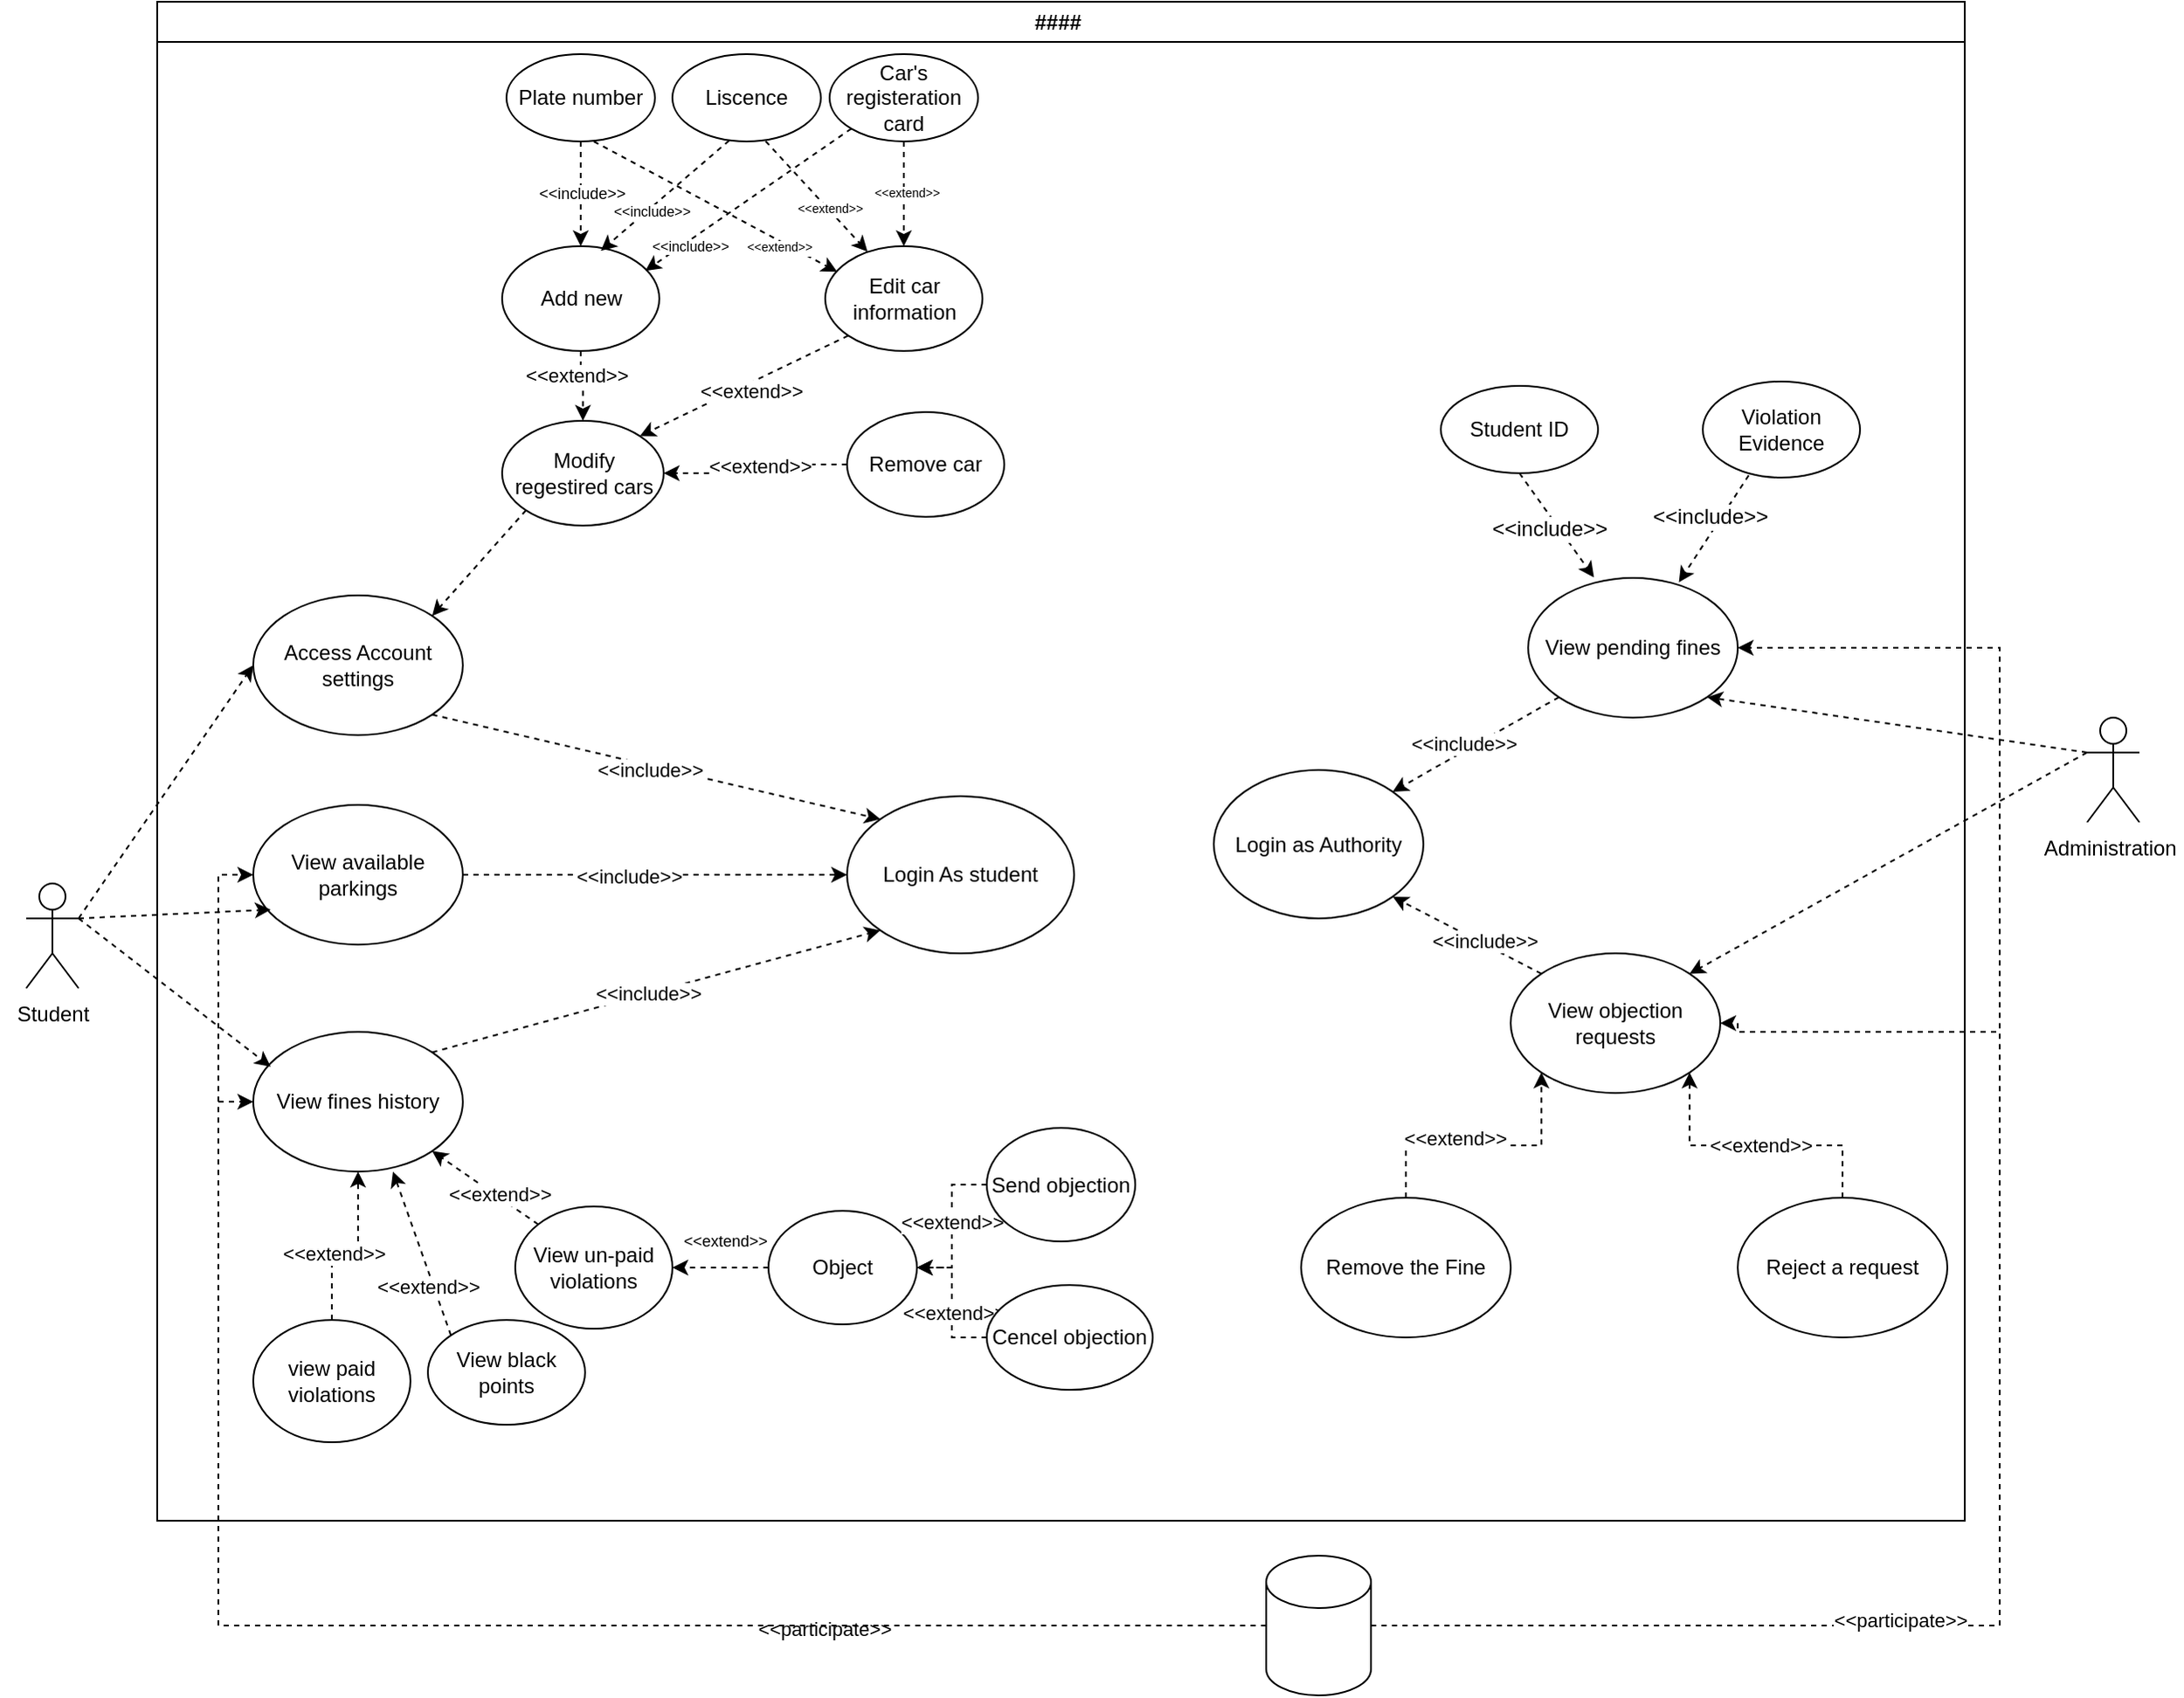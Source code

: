 <mxfile version="20.8.23" type="github" pages="9">
  <diagram name="use case" id="gnCF1U_1sA8zgwTOJTY4">
    <mxGraphModel dx="2954" dy="1107" grid="1" gridSize="10" guides="1" tooltips="1" connect="1" arrows="1" fold="1" page="1" pageScale="1" pageWidth="850" pageHeight="1100" math="0" shadow="0">
      <root>
        <mxCell id="0" />
        <mxCell id="1" parent="0" />
        <mxCell id="z1jnCZvwi2yLoUgEgZ1X-1" style="edgeStyle=orthogonalEdgeStyle;rounded=0;orthogonalLoop=1;jettySize=auto;html=1;entryX=0;entryY=0.5;entryDx=0;entryDy=0;dashed=1;" parent="1" source="z1jnCZvwi2yLoUgEgZ1X-3" target="z1jnCZvwi2yLoUgEgZ1X-85" edge="1">
          <mxGeometry relative="1" as="geometry" />
        </mxCell>
        <mxCell id="z1jnCZvwi2yLoUgEgZ1X-2" value="&amp;lt;&amp;lt;include&amp;gt;&amp;gt;" style="edgeLabel;html=1;align=center;verticalAlign=middle;resizable=0;points=[];" parent="z1jnCZvwi2yLoUgEgZ1X-1" vertex="1" connectable="0">
          <mxGeometry x="-0.14" y="-1" relative="1" as="geometry">
            <mxPoint as="offset" />
          </mxGeometry>
        </mxCell>
        <mxCell id="z1jnCZvwi2yLoUgEgZ1X-3" value="View available parkings" style="ellipse;whiteSpace=wrap;html=1;" parent="1" vertex="1">
          <mxGeometry x="250" y="580" width="120" height="80" as="geometry" />
        </mxCell>
        <mxCell id="z1jnCZvwi2yLoUgEgZ1X-4" value="Access Account settings" style="ellipse;whiteSpace=wrap;html=1;" parent="1" vertex="1">
          <mxGeometry x="250" y="460" width="120" height="80" as="geometry" />
        </mxCell>
        <mxCell id="z1jnCZvwi2yLoUgEgZ1X-5" style="edgeStyle=orthogonalEdgeStyle;rounded=0;orthogonalLoop=1;jettySize=auto;html=1;dashed=1;exitX=0.5;exitY=0;exitDx=0;exitDy=0;entryX=0.5;entryY=1;entryDx=0;entryDy=0;" parent="1" source="z1jnCZvwi2yLoUgEgZ1X-89" target="z1jnCZvwi2yLoUgEgZ1X-7" edge="1">
          <mxGeometry relative="1" as="geometry">
            <mxPoint x="270" y="850" as="targetPoint" />
            <Array as="points" />
          </mxGeometry>
        </mxCell>
        <mxCell id="z1jnCZvwi2yLoUgEgZ1X-6" value="&amp;lt;&amp;lt;extend&amp;gt;&amp;gt;" style="edgeLabel;html=1;align=center;verticalAlign=middle;resizable=0;points=[];" parent="z1jnCZvwi2yLoUgEgZ1X-5" vertex="1" connectable="0">
          <mxGeometry x="-0.23" y="-1" relative="1" as="geometry">
            <mxPoint as="offset" />
          </mxGeometry>
        </mxCell>
        <mxCell id="z1jnCZvwi2yLoUgEgZ1X-7" value="View fines history" style="ellipse;whiteSpace=wrap;html=1;" parent="1" vertex="1">
          <mxGeometry x="250" y="710" width="120" height="80" as="geometry" />
        </mxCell>
        <mxCell id="z1jnCZvwi2yLoUgEgZ1X-9" value="Edit car information" style="ellipse;whiteSpace=wrap;html=1;" parent="1" vertex="1">
          <mxGeometry x="577.5" y="260" width="90" height="60" as="geometry" />
        </mxCell>
        <mxCell id="z1jnCZvwi2yLoUgEgZ1X-10" style="edgeStyle=orthogonalEdgeStyle;rounded=0;orthogonalLoop=1;jettySize=auto;html=1;entryX=1;entryY=0.5;entryDx=0;entryDy=0;dashed=1;" parent="1" source="z1jnCZvwi2yLoUgEgZ1X-12" target="z1jnCZvwi2yLoUgEgZ1X-8" edge="1">
          <mxGeometry relative="1" as="geometry" />
        </mxCell>
        <mxCell id="z1jnCZvwi2yLoUgEgZ1X-11" value="&amp;lt;&amp;lt;extend&amp;gt;&amp;gt;" style="edgeLabel;html=1;align=center;verticalAlign=middle;resizable=0;points=[];" parent="z1jnCZvwi2yLoUgEgZ1X-10" vertex="1" connectable="0">
          <mxGeometry x="-0.03" y="2" relative="1" as="geometry">
            <mxPoint as="offset" />
          </mxGeometry>
        </mxCell>
        <mxCell id="z1jnCZvwi2yLoUgEgZ1X-12" value="Remove car" style="ellipse;whiteSpace=wrap;html=1;" parent="1" vertex="1">
          <mxGeometry x="590" y="355" width="90" height="60" as="geometry" />
        </mxCell>
        <mxCell id="z1jnCZvwi2yLoUgEgZ1X-13" style="edgeStyle=orthogonalEdgeStyle;rounded=0;orthogonalLoop=1;jettySize=auto;html=1;entryX=0.5;entryY=0;entryDx=0;entryDy=0;dashed=1;" parent="1" source="z1jnCZvwi2yLoUgEgZ1X-15" target="z1jnCZvwi2yLoUgEgZ1X-8" edge="1">
          <mxGeometry relative="1" as="geometry" />
        </mxCell>
        <mxCell id="z1jnCZvwi2yLoUgEgZ1X-14" value="&amp;lt;&amp;lt;extend&amp;gt;&amp;gt;" style="edgeLabel;html=1;align=center;verticalAlign=middle;resizable=0;points=[];" parent="z1jnCZvwi2yLoUgEgZ1X-13" vertex="1" connectable="0">
          <mxGeometry x="-0.354" y="-3" relative="1" as="geometry">
            <mxPoint as="offset" />
          </mxGeometry>
        </mxCell>
        <mxCell id="z1jnCZvwi2yLoUgEgZ1X-15" value="Add new" style="ellipse;whiteSpace=wrap;html=1;" parent="1" vertex="1">
          <mxGeometry x="392.5" y="260" width="90" height="60" as="geometry" />
        </mxCell>
        <mxCell id="z1jnCZvwi2yLoUgEgZ1X-16" value="" style="endArrow=classic;html=1;rounded=0;dashed=1;exitX=0;exitY=1;exitDx=0;exitDy=0;entryX=1;entryY=0;entryDx=0;entryDy=0;" parent="1" source="z1jnCZvwi2yLoUgEgZ1X-8" target="z1jnCZvwi2yLoUgEgZ1X-4" edge="1">
          <mxGeometry width="50" height="50" relative="1" as="geometry">
            <mxPoint x="610" y="610" as="sourcePoint" />
            <mxPoint x="660" y="560" as="targetPoint" />
          </mxGeometry>
        </mxCell>
        <mxCell id="z1jnCZvwi2yLoUgEgZ1X-17" value="" style="endArrow=classic;html=1;rounded=0;dashed=1;entryX=1;entryY=0;entryDx=0;entryDy=0;exitX=0;exitY=1;exitDx=0;exitDy=0;" parent="1" source="z1jnCZvwi2yLoUgEgZ1X-9" target="z1jnCZvwi2yLoUgEgZ1X-8" edge="1">
          <mxGeometry width="50" height="50" relative="1" as="geometry">
            <mxPoint x="517.5" y="290" as="sourcePoint" />
            <mxPoint x="567.5" y="240" as="targetPoint" />
          </mxGeometry>
        </mxCell>
        <mxCell id="z1jnCZvwi2yLoUgEgZ1X-18" value="&amp;lt;&amp;lt;extend&amp;gt;&amp;gt;" style="edgeLabel;html=1;align=center;verticalAlign=middle;resizable=0;points=[];" parent="z1jnCZvwi2yLoUgEgZ1X-17" vertex="1" connectable="0">
          <mxGeometry x="-0.032" y="4" relative="1" as="geometry">
            <mxPoint as="offset" />
          </mxGeometry>
        </mxCell>
        <mxCell id="z1jnCZvwi2yLoUgEgZ1X-19" value="Plate number" style="ellipse;whiteSpace=wrap;html=1;" parent="1" vertex="1">
          <mxGeometry x="395" y="150" width="85" height="50" as="geometry" />
        </mxCell>
        <mxCell id="z1jnCZvwi2yLoUgEgZ1X-20" value="Liscence" style="ellipse;whiteSpace=wrap;html=1;" parent="1" vertex="1">
          <mxGeometry x="490" y="150" width="85" height="50" as="geometry" />
        </mxCell>
        <mxCell id="z1jnCZvwi2yLoUgEgZ1X-21" value="Car&#39;s registeration card" style="ellipse;whiteSpace=wrap;html=1;" parent="1" vertex="1">
          <mxGeometry x="580" y="150" width="85" height="50" as="geometry" />
        </mxCell>
        <mxCell id="z1jnCZvwi2yLoUgEgZ1X-22" value="" style="endArrow=classic;html=1;rounded=0;dashed=1;exitX=0.5;exitY=1;exitDx=0;exitDy=0;entryX=0.5;entryY=0;entryDx=0;entryDy=0;" parent="1" source="z1jnCZvwi2yLoUgEgZ1X-19" target="z1jnCZvwi2yLoUgEgZ1X-15" edge="1">
          <mxGeometry width="50" height="50" relative="1" as="geometry">
            <mxPoint x="510" y="270" as="sourcePoint" />
            <mxPoint x="445" y="270" as="targetPoint" />
          </mxGeometry>
        </mxCell>
        <mxCell id="z1jnCZvwi2yLoUgEgZ1X-23" value="&amp;lt;&amp;lt;include&amp;gt;&amp;gt;" style="edgeLabel;html=1;align=center;verticalAlign=middle;resizable=0;points=[];fontSize=9;" parent="z1jnCZvwi2yLoUgEgZ1X-22" vertex="1" connectable="0">
          <mxGeometry x="-0.009" y="1" relative="1" as="geometry">
            <mxPoint x="-1" as="offset" />
          </mxGeometry>
        </mxCell>
        <mxCell id="z1jnCZvwi2yLoUgEgZ1X-24" value="" style="endArrow=classic;html=1;rounded=0;dashed=1;entryX=0.269;entryY=0.052;entryDx=0;entryDy=0;exitX=0.628;exitY=0.997;exitDx=0;exitDy=0;entryPerimeter=0;exitPerimeter=0;" parent="1" source="z1jnCZvwi2yLoUgEgZ1X-20" target="z1jnCZvwi2yLoUgEgZ1X-9" edge="1">
          <mxGeometry width="50" height="50" relative="1" as="geometry">
            <mxPoint x="515" y="350" as="sourcePoint" />
            <mxPoint x="565" y="300" as="targetPoint" />
          </mxGeometry>
        </mxCell>
        <mxCell id="z1jnCZvwi2yLoUgEgZ1X-25" value="&amp;lt;&amp;lt;extend&amp;gt;&amp;gt;" style="edgeLabel;html=1;align=center;verticalAlign=middle;resizable=0;points=[];fontSize=7;" parent="z1jnCZvwi2yLoUgEgZ1X-24" vertex="1" connectable="0">
          <mxGeometry x="0.238" relative="1" as="geometry">
            <mxPoint as="offset" />
          </mxGeometry>
        </mxCell>
        <mxCell id="z1jnCZvwi2yLoUgEgZ1X-26" value="" style="endArrow=classic;html=1;rounded=0;dashed=1;entryX=0.5;entryY=0;entryDx=0;entryDy=0;exitX=0.5;exitY=1;exitDx=0;exitDy=0;" parent="1" source="z1jnCZvwi2yLoUgEgZ1X-21" target="z1jnCZvwi2yLoUgEgZ1X-9" edge="1">
          <mxGeometry width="50" height="50" relative="1" as="geometry">
            <mxPoint x="515" y="350" as="sourcePoint" />
            <mxPoint x="565" y="300" as="targetPoint" />
          </mxGeometry>
        </mxCell>
        <mxCell id="z1jnCZvwi2yLoUgEgZ1X-27" value="&amp;lt;&amp;lt;extend&amp;gt;&amp;gt;" style="edgeLabel;html=1;align=center;verticalAlign=middle;resizable=0;points=[];fontSize=7;" parent="z1jnCZvwi2yLoUgEgZ1X-26" vertex="1" connectable="0">
          <mxGeometry x="-0.007" y="1" relative="1" as="geometry">
            <mxPoint as="offset" />
          </mxGeometry>
        </mxCell>
        <mxCell id="z1jnCZvwi2yLoUgEgZ1X-28" value="" style="endArrow=classic;html=1;rounded=0;dashed=1;entryX=0.911;entryY=0.235;entryDx=0;entryDy=0;entryPerimeter=0;exitX=0;exitY=1;exitDx=0;exitDy=0;" parent="1" source="z1jnCZvwi2yLoUgEgZ1X-21" target="z1jnCZvwi2yLoUgEgZ1X-15" edge="1">
          <mxGeometry width="50" height="50" relative="1" as="geometry">
            <mxPoint x="505" y="270" as="sourcePoint" />
            <mxPoint x="555" y="220" as="targetPoint" />
          </mxGeometry>
        </mxCell>
        <mxCell id="z1jnCZvwi2yLoUgEgZ1X-29" value="&amp;lt;&amp;lt;include&amp;gt;&amp;gt;" style="edgeLabel;html=1;align=center;verticalAlign=middle;resizable=0;points=[];fontSize=8;" parent="z1jnCZvwi2yLoUgEgZ1X-28" vertex="1" connectable="0">
          <mxGeometry x="0.717" y="-1" relative="1" as="geometry">
            <mxPoint x="9" y="-2" as="offset" />
          </mxGeometry>
        </mxCell>
        <mxCell id="z1jnCZvwi2yLoUgEgZ1X-30" value="" style="endArrow=classic;html=1;rounded=0;dashed=1;entryX=0.628;entryY=0.044;entryDx=0;entryDy=0;entryPerimeter=0;exitX=0.382;exitY=0.99;exitDx=0;exitDy=0;exitPerimeter=0;" parent="1" source="z1jnCZvwi2yLoUgEgZ1X-20" target="z1jnCZvwi2yLoUgEgZ1X-15" edge="1">
          <mxGeometry width="50" height="50" relative="1" as="geometry">
            <mxPoint x="495" y="250" as="sourcePoint" />
            <mxPoint x="545" y="200" as="targetPoint" />
          </mxGeometry>
        </mxCell>
        <mxCell id="z1jnCZvwi2yLoUgEgZ1X-31" value="&amp;lt;&amp;lt;include&amp;gt;&amp;gt;" style="edgeLabel;html=1;align=center;verticalAlign=middle;resizable=0;points=[];fontSize=8;" parent="z1jnCZvwi2yLoUgEgZ1X-30" vertex="1" connectable="0">
          <mxGeometry x="0.243" y="1" relative="1" as="geometry">
            <mxPoint as="offset" />
          </mxGeometry>
        </mxCell>
        <mxCell id="z1jnCZvwi2yLoUgEgZ1X-32" value="" style="endArrow=classic;html=1;rounded=0;dashed=1;entryX=0.076;entryY=0.244;entryDx=0;entryDy=0;entryPerimeter=0;" parent="1" target="z1jnCZvwi2yLoUgEgZ1X-9" edge="1">
          <mxGeometry width="50" height="50" relative="1" as="geometry">
            <mxPoint x="445" y="200" as="sourcePoint" />
            <mxPoint x="365" y="220" as="targetPoint" />
          </mxGeometry>
        </mxCell>
        <mxCell id="z1jnCZvwi2yLoUgEgZ1X-33" value="&amp;lt;&amp;lt;extend&amp;gt;&amp;gt;" style="edgeLabel;html=1;align=center;verticalAlign=middle;resizable=0;points=[];fontSize=7;" parent="z1jnCZvwi2yLoUgEgZ1X-32" vertex="1" connectable="0">
          <mxGeometry x="0.378" y="-1" relative="1" as="geometry">
            <mxPoint x="10" y="8" as="offset" />
          </mxGeometry>
        </mxCell>
        <mxCell id="z1jnCZvwi2yLoUgEgZ1X-34" value="View un-paid violations" style="ellipse;whiteSpace=wrap;html=1;" parent="1" vertex="1">
          <mxGeometry x="400" y="810" width="90" height="70" as="geometry" />
        </mxCell>
        <mxCell id="z1jnCZvwi2yLoUgEgZ1X-35" value="" style="endArrow=classic;html=1;rounded=0;dashed=1;exitX=0;exitY=0;exitDx=0;exitDy=0;entryX=1;entryY=1;entryDx=0;entryDy=0;" parent="1" source="z1jnCZvwi2yLoUgEgZ1X-34" target="z1jnCZvwi2yLoUgEgZ1X-7" edge="1">
          <mxGeometry width="50" height="50" relative="1" as="geometry">
            <mxPoint x="370" y="860" as="sourcePoint" />
            <mxPoint x="460" y="790" as="targetPoint" />
          </mxGeometry>
        </mxCell>
        <mxCell id="z1jnCZvwi2yLoUgEgZ1X-36" value="&amp;lt;&amp;lt;extend&amp;gt;&amp;gt;" style="edgeLabel;html=1;align=center;verticalAlign=middle;resizable=0;points=[];" parent="z1jnCZvwi2yLoUgEgZ1X-35" vertex="1" connectable="0">
          <mxGeometry x="-0.228" y="-1" relative="1" as="geometry">
            <mxPoint as="offset" />
          </mxGeometry>
        </mxCell>
        <mxCell id="z1jnCZvwi2yLoUgEgZ1X-37" value="" style="edgeStyle=orthogonalEdgeStyle;rounded=0;orthogonalLoop=1;jettySize=auto;html=1;dashed=1;fontSize=12;" parent="1" source="z1jnCZvwi2yLoUgEgZ1X-39" target="z1jnCZvwi2yLoUgEgZ1X-34" edge="1">
          <mxGeometry relative="1" as="geometry" />
        </mxCell>
        <mxCell id="z1jnCZvwi2yLoUgEgZ1X-38" value="&amp;lt;&amp;lt;extend&amp;gt;&amp;gt;" style="edgeLabel;html=1;align=center;verticalAlign=middle;resizable=0;points=[];fontSize=9;" parent="z1jnCZvwi2yLoUgEgZ1X-37" vertex="1" connectable="0">
          <mxGeometry x="-0.122" y="1" relative="1" as="geometry">
            <mxPoint x="-1" y="-16" as="offset" />
          </mxGeometry>
        </mxCell>
        <mxCell id="z1jnCZvwi2yLoUgEgZ1X-39" value="Object" style="ellipse;whiteSpace=wrap;html=1;" parent="1" vertex="1">
          <mxGeometry x="545" y="812.5" width="85" height="65" as="geometry" />
        </mxCell>
        <mxCell id="z1jnCZvwi2yLoUgEgZ1X-40" value="" style="endArrow=classic;html=1;rounded=0;dashed=1;entryX=0;entryY=0;entryDx=0;entryDy=0;exitX=1;exitY=1;exitDx=0;exitDy=0;" parent="1" source="z1jnCZvwi2yLoUgEgZ1X-4" target="z1jnCZvwi2yLoUgEgZ1X-85" edge="1">
          <mxGeometry width="50" height="50" relative="1" as="geometry">
            <mxPoint x="420" y="560" as="sourcePoint" />
            <mxPoint x="470" y="510" as="targetPoint" />
          </mxGeometry>
        </mxCell>
        <mxCell id="z1jnCZvwi2yLoUgEgZ1X-41" value="&amp;lt;&amp;lt;include&amp;gt;&amp;gt;" style="edgeLabel;html=1;align=center;verticalAlign=middle;resizable=0;points=[];" parent="z1jnCZvwi2yLoUgEgZ1X-40" vertex="1" connectable="0">
          <mxGeometry x="-0.027" y="-2" relative="1" as="geometry">
            <mxPoint as="offset" />
          </mxGeometry>
        </mxCell>
        <mxCell id="z1jnCZvwi2yLoUgEgZ1X-42" value="" style="endArrow=classic;html=1;rounded=0;dashed=1;entryX=0;entryY=1;entryDx=0;entryDy=0;exitX=1;exitY=0;exitDx=0;exitDy=0;" parent="1" source="z1jnCZvwi2yLoUgEgZ1X-7" target="z1jnCZvwi2yLoUgEgZ1X-85" edge="1">
          <mxGeometry width="50" height="50" relative="1" as="geometry">
            <mxPoint x="360" y="720" as="sourcePoint" />
            <mxPoint x="410" y="670" as="targetPoint" />
          </mxGeometry>
        </mxCell>
        <mxCell id="z1jnCZvwi2yLoUgEgZ1X-43" value="&amp;lt;&amp;lt;include&amp;gt;&amp;gt;" style="edgeLabel;html=1;align=center;verticalAlign=middle;resizable=0;points=[];" parent="z1jnCZvwi2yLoUgEgZ1X-42" vertex="1" connectable="0">
          <mxGeometry x="-0.037" relative="1" as="geometry">
            <mxPoint as="offset" />
          </mxGeometry>
        </mxCell>
        <mxCell id="z1jnCZvwi2yLoUgEgZ1X-44" style="edgeStyle=orthogonalEdgeStyle;rounded=0;orthogonalLoop=1;jettySize=auto;html=1;entryX=0;entryY=0.5;entryDx=0;entryDy=0;dashed=1;" parent="1" source="z1jnCZvwi2yLoUgEgZ1X-50" target="z1jnCZvwi2yLoUgEgZ1X-7" edge="1">
          <mxGeometry relative="1" as="geometry" />
        </mxCell>
        <mxCell id="z1jnCZvwi2yLoUgEgZ1X-45" value="&amp;lt;&amp;lt;participate&amp;gt;&amp;gt;" style="edgeLabel;html=1;align=center;verticalAlign=middle;resizable=0;points=[];" parent="z1jnCZvwi2yLoUgEgZ1X-44" vertex="1" connectable="0">
          <mxGeometry x="-0.452" y="2" relative="1" as="geometry">
            <mxPoint x="-1" as="offset" />
          </mxGeometry>
        </mxCell>
        <mxCell id="z1jnCZvwi2yLoUgEgZ1X-46" style="edgeStyle=orthogonalEdgeStyle;rounded=0;orthogonalLoop=1;jettySize=auto;html=1;exitX=1;exitY=0.5;exitDx=0;exitDy=0;exitPerimeter=0;entryX=1;entryY=0.5;entryDx=0;entryDy=0;dashed=1;" parent="1" source="z1jnCZvwi2yLoUgEgZ1X-50" target="z1jnCZvwi2yLoUgEgZ1X-61" edge="1">
          <mxGeometry relative="1" as="geometry">
            <Array as="points">
              <mxPoint x="1250" y="1050" />
              <mxPoint x="1250" y="710" />
              <mxPoint x="1100" y="710" />
            </Array>
          </mxGeometry>
        </mxCell>
        <mxCell id="z1jnCZvwi2yLoUgEgZ1X-47" style="edgeStyle=orthogonalEdgeStyle;rounded=0;orthogonalLoop=1;jettySize=auto;html=1;exitX=1;exitY=0.5;exitDx=0;exitDy=0;exitPerimeter=0;entryX=1;entryY=0.5;entryDx=0;entryDy=0;dashed=1;" parent="1" source="z1jnCZvwi2yLoUgEgZ1X-50" target="z1jnCZvwi2yLoUgEgZ1X-60" edge="1">
          <mxGeometry relative="1" as="geometry">
            <Array as="points">
              <mxPoint x="1250" y="1050" />
              <mxPoint x="1250" y="490" />
            </Array>
          </mxGeometry>
        </mxCell>
        <mxCell id="z1jnCZvwi2yLoUgEgZ1X-48" value="&amp;lt;&amp;lt;participate&amp;gt;&amp;gt;" style="edgeLabel;html=1;align=center;verticalAlign=middle;resizable=0;points=[];" parent="z1jnCZvwi2yLoUgEgZ1X-47" vertex="1" connectable="0">
          <mxGeometry x="-0.432" y="3" relative="1" as="geometry">
            <mxPoint x="-1" as="offset" />
          </mxGeometry>
        </mxCell>
        <mxCell id="z1jnCZvwi2yLoUgEgZ1X-49" style="edgeStyle=orthogonalEdgeStyle;rounded=0;orthogonalLoop=1;jettySize=auto;html=1;entryX=0;entryY=0.5;entryDx=0;entryDy=0;dashed=1;" parent="1" source="z1jnCZvwi2yLoUgEgZ1X-50" target="z1jnCZvwi2yLoUgEgZ1X-3" edge="1">
          <mxGeometry relative="1" as="geometry" />
        </mxCell>
        <mxCell id="z1jnCZvwi2yLoUgEgZ1X-50" value="" style="shape=cylinder3;whiteSpace=wrap;html=1;boundedLbl=1;backgroundOutline=1;size=15;fontSize=9;" parent="1" vertex="1">
          <mxGeometry x="830" y="1010" width="60" height="80" as="geometry" />
        </mxCell>
        <mxCell id="z1jnCZvwi2yLoUgEgZ1X-51" style="edgeStyle=orthogonalEdgeStyle;rounded=0;orthogonalLoop=1;jettySize=auto;html=1;entryX=1;entryY=0.5;entryDx=0;entryDy=0;dashed=1;" parent="1" source="z1jnCZvwi2yLoUgEgZ1X-53" target="z1jnCZvwi2yLoUgEgZ1X-39" edge="1">
          <mxGeometry relative="1" as="geometry" />
        </mxCell>
        <mxCell id="z1jnCZvwi2yLoUgEgZ1X-52" value="&amp;lt;&amp;lt;extend&amp;gt;&amp;gt;" style="edgeLabel;html=1;align=center;verticalAlign=middle;resizable=0;points=[];" parent="z1jnCZvwi2yLoUgEgZ1X-51" vertex="1" connectable="0">
          <mxGeometry x="-0.066" relative="1" as="geometry">
            <mxPoint as="offset" />
          </mxGeometry>
        </mxCell>
        <mxCell id="z1jnCZvwi2yLoUgEgZ1X-53" value="Send objection" style="ellipse;whiteSpace=wrap;html=1;" parent="1" vertex="1">
          <mxGeometry x="670" y="765" width="85" height="65" as="geometry" />
        </mxCell>
        <mxCell id="z1jnCZvwi2yLoUgEgZ1X-54" style="edgeStyle=orthogonalEdgeStyle;rounded=0;orthogonalLoop=1;jettySize=auto;html=1;entryX=1;entryY=0.5;entryDx=0;entryDy=0;dashed=1;" parent="1" source="z1jnCZvwi2yLoUgEgZ1X-56" target="z1jnCZvwi2yLoUgEgZ1X-39" edge="1">
          <mxGeometry relative="1" as="geometry" />
        </mxCell>
        <mxCell id="z1jnCZvwi2yLoUgEgZ1X-55" value="&amp;lt;&amp;lt;extend&amp;gt;&amp;gt;" style="edgeLabel;html=1;align=center;verticalAlign=middle;resizable=0;points=[];" parent="z1jnCZvwi2yLoUgEgZ1X-54" vertex="1" connectable="0">
          <mxGeometry x="-0.145" y="-1" relative="1" as="geometry">
            <mxPoint as="offset" />
          </mxGeometry>
        </mxCell>
        <mxCell id="z1jnCZvwi2yLoUgEgZ1X-56" value="Cencel objection" style="ellipse;whiteSpace=wrap;html=1;" parent="1" vertex="1">
          <mxGeometry x="670" y="855" width="95" height="60" as="geometry" />
        </mxCell>
        <mxCell id="z1jnCZvwi2yLoUgEgZ1X-57" value="Actor" style="shape=umlActor;verticalLabelPosition=bottom;verticalAlign=top;html=1;outlineConnect=0;" parent="1" vertex="1">
          <mxGeometry x="1300" y="530" width="30" height="60" as="geometry" />
        </mxCell>
        <mxCell id="z1jnCZvwi2yLoUgEgZ1X-58" value="Actor" style="shape=umlActor;verticalLabelPosition=bottom;verticalAlign=top;html=1;outlineConnect=0;labelBackgroundColor=none;" parent="1" vertex="1">
          <mxGeometry x="120" y="625" width="30" height="60" as="geometry" />
        </mxCell>
        <mxCell id="z1jnCZvwi2yLoUgEgZ1X-59" value="####&amp;nbsp;" style="swimlane;whiteSpace=wrap;html=1;" parent="1" vertex="1">
          <mxGeometry x="195" y="120" width="1035" height="870" as="geometry" />
        </mxCell>
        <mxCell id="z1jnCZvwi2yLoUgEgZ1X-60" value="View pending fines" style="ellipse;whiteSpace=wrap;html=1;" parent="z1jnCZvwi2yLoUgEgZ1X-59" vertex="1">
          <mxGeometry x="785" y="330" width="120" height="80" as="geometry" />
        </mxCell>
        <mxCell id="z1jnCZvwi2yLoUgEgZ1X-61" value="View objection requests" style="ellipse;whiteSpace=wrap;html=1;" parent="z1jnCZvwi2yLoUgEgZ1X-59" vertex="1">
          <mxGeometry x="775" y="545" width="120" height="80" as="geometry" />
        </mxCell>
        <mxCell id="z1jnCZvwi2yLoUgEgZ1X-62" value="Login as Authority" style="ellipse;whiteSpace=wrap;html=1;" parent="z1jnCZvwi2yLoUgEgZ1X-59" vertex="1">
          <mxGeometry x="605" y="440" width="120" height="85" as="geometry" />
        </mxCell>
        <mxCell id="z1jnCZvwi2yLoUgEgZ1X-63" value="" style="endArrow=classic;html=1;rounded=0;dashed=1;entryX=1;entryY=0;entryDx=0;entryDy=0;exitX=0;exitY=1;exitDx=0;exitDy=0;" parent="z1jnCZvwi2yLoUgEgZ1X-59" source="z1jnCZvwi2yLoUgEgZ1X-60" target="z1jnCZvwi2yLoUgEgZ1X-62" edge="1">
          <mxGeometry width="50" height="50" relative="1" as="geometry">
            <mxPoint x="765" y="505" as="sourcePoint" />
            <mxPoint x="815" y="455" as="targetPoint" />
          </mxGeometry>
        </mxCell>
        <mxCell id="z1jnCZvwi2yLoUgEgZ1X-64" value="&amp;lt;&amp;lt;include&amp;gt;&amp;gt;" style="edgeLabel;html=1;align=center;verticalAlign=middle;resizable=0;points=[];" parent="z1jnCZvwi2yLoUgEgZ1X-63" vertex="1" connectable="0">
          <mxGeometry x="0.117" y="-4" relative="1" as="geometry">
            <mxPoint as="offset" />
          </mxGeometry>
        </mxCell>
        <mxCell id="z1jnCZvwi2yLoUgEgZ1X-65" value="" style="endArrow=classic;html=1;rounded=0;dashed=1;entryX=1;entryY=1;entryDx=0;entryDy=0;exitX=0;exitY=0;exitDx=0;exitDy=0;" parent="z1jnCZvwi2yLoUgEgZ1X-59" source="z1jnCZvwi2yLoUgEgZ1X-61" target="z1jnCZvwi2yLoUgEgZ1X-62" edge="1">
          <mxGeometry width="50" height="50" relative="1" as="geometry">
            <mxPoint x="685" y="605" as="sourcePoint" />
            <mxPoint x="735" y="555" as="targetPoint" />
          </mxGeometry>
        </mxCell>
        <mxCell id="z1jnCZvwi2yLoUgEgZ1X-66" value="&amp;lt;&amp;lt;include&amp;gt;&amp;gt;" style="edgeLabel;html=1;align=center;verticalAlign=middle;resizable=0;points=[];" parent="z1jnCZvwi2yLoUgEgZ1X-65" vertex="1" connectable="0">
          <mxGeometry x="-0.208" y="-2" relative="1" as="geometry">
            <mxPoint as="offset" />
          </mxGeometry>
        </mxCell>
        <mxCell id="z1jnCZvwi2yLoUgEgZ1X-73" style="edgeStyle=orthogonalEdgeStyle;rounded=0;orthogonalLoop=1;jettySize=auto;html=1;exitX=0.5;exitY=0;exitDx=0;exitDy=0;entryX=0;entryY=1;entryDx=0;entryDy=0;dashed=1;" parent="z1jnCZvwi2yLoUgEgZ1X-59" source="z1jnCZvwi2yLoUgEgZ1X-75" target="z1jnCZvwi2yLoUgEgZ1X-61" edge="1">
          <mxGeometry relative="1" as="geometry" />
        </mxCell>
        <mxCell id="z1jnCZvwi2yLoUgEgZ1X-74" value="&amp;lt;&amp;lt;extend&amp;gt;&amp;gt;" style="edgeLabel;html=1;align=center;verticalAlign=middle;resizable=0;points=[];" parent="z1jnCZvwi2yLoUgEgZ1X-73" vertex="1" connectable="0">
          <mxGeometry x="-0.23" y="4" relative="1" as="geometry">
            <mxPoint as="offset" />
          </mxGeometry>
        </mxCell>
        <mxCell id="z1jnCZvwi2yLoUgEgZ1X-75" value="Remove the Fine" style="ellipse;whiteSpace=wrap;html=1;" parent="z1jnCZvwi2yLoUgEgZ1X-59" vertex="1">
          <mxGeometry x="655" y="685" width="120" height="80" as="geometry" />
        </mxCell>
        <mxCell id="z1jnCZvwi2yLoUgEgZ1X-76" style="edgeStyle=orthogonalEdgeStyle;rounded=0;orthogonalLoop=1;jettySize=auto;html=1;exitX=0.5;exitY=0;exitDx=0;exitDy=0;entryX=1;entryY=1;entryDx=0;entryDy=0;dashed=1;" parent="z1jnCZvwi2yLoUgEgZ1X-59" source="z1jnCZvwi2yLoUgEgZ1X-78" target="z1jnCZvwi2yLoUgEgZ1X-61" edge="1">
          <mxGeometry relative="1" as="geometry" />
        </mxCell>
        <mxCell id="z1jnCZvwi2yLoUgEgZ1X-77" value="&amp;lt;&amp;lt;extend&amp;gt;&amp;gt;" style="edgeLabel;html=1;align=center;verticalAlign=middle;resizable=0;points=[];" parent="z1jnCZvwi2yLoUgEgZ1X-76" vertex="1" connectable="0">
          <mxGeometry x="-0.035" relative="1" as="geometry">
            <mxPoint as="offset" />
          </mxGeometry>
        </mxCell>
        <mxCell id="z1jnCZvwi2yLoUgEgZ1X-78" value="Reject a request" style="ellipse;whiteSpace=wrap;html=1;" parent="z1jnCZvwi2yLoUgEgZ1X-59" vertex="1">
          <mxGeometry x="905" y="685" width="120" height="80" as="geometry" />
        </mxCell>
        <mxCell id="z1jnCZvwi2yLoUgEgZ1X-79" value="Student ID" style="ellipse;whiteSpace=wrap;html=1;" parent="z1jnCZvwi2yLoUgEgZ1X-59" vertex="1">
          <mxGeometry x="735" y="220" width="90" height="50" as="geometry" />
        </mxCell>
        <mxCell id="z1jnCZvwi2yLoUgEgZ1X-80" value="Violation Evidence" style="ellipse;whiteSpace=wrap;html=1;fontSize=12;" parent="z1jnCZvwi2yLoUgEgZ1X-59" vertex="1">
          <mxGeometry x="885" y="217.5" width="90" height="55" as="geometry" />
        </mxCell>
        <mxCell id="z1jnCZvwi2yLoUgEgZ1X-81" value="" style="endArrow=classic;html=1;rounded=0;dashed=1;fontSize=12;entryX=0.314;entryY=-0.004;entryDx=0;entryDy=0;exitX=0.5;exitY=1;exitDx=0;exitDy=0;entryPerimeter=0;" parent="z1jnCZvwi2yLoUgEgZ1X-59" source="z1jnCZvwi2yLoUgEgZ1X-79" target="z1jnCZvwi2yLoUgEgZ1X-60" edge="1">
          <mxGeometry width="50" height="50" relative="1" as="geometry">
            <mxPoint x="655" y="225" as="sourcePoint" />
            <mxPoint x="712.574" y="206.716" as="targetPoint" />
          </mxGeometry>
        </mxCell>
        <mxCell id="z1jnCZvwi2yLoUgEgZ1X-82" value="&amp;lt;&amp;lt;include&amp;gt;&amp;gt;" style="edgeLabel;html=1;align=center;verticalAlign=middle;resizable=0;points=[];fontSize=12;" parent="z1jnCZvwi2yLoUgEgZ1X-81" vertex="1" connectable="0">
          <mxGeometry x="-0.043" y="-5" relative="1" as="geometry">
            <mxPoint as="offset" />
          </mxGeometry>
        </mxCell>
        <mxCell id="z1jnCZvwi2yLoUgEgZ1X-83" value="" style="endArrow=classic;html=1;rounded=0;dashed=1;fontSize=12;exitX=0.292;exitY=0.977;exitDx=0;exitDy=0;exitPerimeter=0;entryX=0.719;entryY=0.032;entryDx=0;entryDy=0;entryPerimeter=0;" parent="z1jnCZvwi2yLoUgEgZ1X-59" source="z1jnCZvwi2yLoUgEgZ1X-80" target="z1jnCZvwi2yLoUgEgZ1X-60" edge="1">
          <mxGeometry width="50" height="50" relative="1" as="geometry">
            <mxPoint x="735" y="165" as="sourcePoint" />
            <mxPoint x="885" y="340" as="targetPoint" />
          </mxGeometry>
        </mxCell>
        <mxCell id="z1jnCZvwi2yLoUgEgZ1X-84" value="&amp;lt;&amp;lt;include&amp;gt;&amp;gt;" style="edgeLabel;html=1;align=center;verticalAlign=middle;resizable=0;points=[];fontSize=12;" parent="z1jnCZvwi2yLoUgEgZ1X-83" vertex="1" connectable="0">
          <mxGeometry x="-0.132" y="-6" relative="1" as="geometry">
            <mxPoint as="offset" />
          </mxGeometry>
        </mxCell>
        <mxCell id="z1jnCZvwi2yLoUgEgZ1X-85" value="Login As student" style="ellipse;whiteSpace=wrap;html=1;" parent="z1jnCZvwi2yLoUgEgZ1X-59" vertex="1">
          <mxGeometry x="395" y="455" width="130" height="90" as="geometry" />
        </mxCell>
        <mxCell id="z1jnCZvwi2yLoUgEgZ1X-86" value="View black points" style="ellipse;whiteSpace=wrap;html=1;" parent="z1jnCZvwi2yLoUgEgZ1X-59" vertex="1">
          <mxGeometry x="155" y="755" width="90" height="60" as="geometry" />
        </mxCell>
        <mxCell id="z1jnCZvwi2yLoUgEgZ1X-87" value="" style="endArrow=classic;html=1;rounded=0;dashed=1;exitX=0;exitY=0;exitDx=0;exitDy=0;" parent="z1jnCZvwi2yLoUgEgZ1X-59" source="z1jnCZvwi2yLoUgEgZ1X-86" edge="1">
          <mxGeometry width="50" height="50" relative="1" as="geometry">
            <mxPoint x="215" y="850" as="sourcePoint" />
            <mxPoint x="135" y="670" as="targetPoint" />
          </mxGeometry>
        </mxCell>
        <mxCell id="z1jnCZvwi2yLoUgEgZ1X-88" value="&amp;lt;&amp;lt;extend&amp;gt;&amp;gt;" style="edgeLabel;html=1;align=center;verticalAlign=middle;resizable=0;points=[];" parent="z1jnCZvwi2yLoUgEgZ1X-87" vertex="1" connectable="0">
          <mxGeometry x="-0.02" y="1" relative="1" as="geometry">
            <mxPoint x="4" y="17" as="offset" />
          </mxGeometry>
        </mxCell>
        <mxCell id="z1jnCZvwi2yLoUgEgZ1X-89" value="view paid violations" style="ellipse;whiteSpace=wrap;html=1;" parent="z1jnCZvwi2yLoUgEgZ1X-59" vertex="1">
          <mxGeometry x="55" y="755" width="90" height="70" as="geometry" />
        </mxCell>
        <mxCell id="z1jnCZvwi2yLoUgEgZ1X-8" value="Modify regestired cars" style="ellipse;whiteSpace=wrap;html=1;" parent="z1jnCZvwi2yLoUgEgZ1X-59" vertex="1">
          <mxGeometry x="197.5" y="240" width="92.5" height="60" as="geometry" />
        </mxCell>
        <mxCell id="z1jnCZvwi2yLoUgEgZ1X-90" value="" style="endArrow=classic;html=1;rounded=0;dashed=1;entryX=0;entryY=0.5;entryDx=0;entryDy=0;exitX=1;exitY=0.333;exitDx=0;exitDy=0;exitPerimeter=0;" parent="1" source="z1jnCZvwi2yLoUgEgZ1X-58" target="z1jnCZvwi2yLoUgEgZ1X-4" edge="1">
          <mxGeometry width="50" height="50" relative="1" as="geometry">
            <mxPoint x="150" y="650" as="sourcePoint" />
            <mxPoint x="200" y="600" as="targetPoint" />
          </mxGeometry>
        </mxCell>
        <mxCell id="z1jnCZvwi2yLoUgEgZ1X-91" value="" style="endArrow=classic;html=1;rounded=0;dashed=1;exitX=1;exitY=0.333;exitDx=0;exitDy=0;exitPerimeter=0;" parent="1" source="z1jnCZvwi2yLoUgEgZ1X-58" edge="1">
          <mxGeometry width="50" height="50" relative="1" as="geometry">
            <mxPoint x="160" y="710" as="sourcePoint" />
            <mxPoint x="260" y="730" as="targetPoint" />
          </mxGeometry>
        </mxCell>
        <mxCell id="z1jnCZvwi2yLoUgEgZ1X-92" value="" style="endArrow=classic;html=1;rounded=0;dashed=1;exitX=1;exitY=0.333;exitDx=0;exitDy=0;exitPerimeter=0;" parent="1" source="z1jnCZvwi2yLoUgEgZ1X-58" edge="1">
          <mxGeometry width="50" height="50" relative="1" as="geometry">
            <mxPoint x="190" y="670" as="sourcePoint" />
            <mxPoint x="260" y="640" as="targetPoint" />
          </mxGeometry>
        </mxCell>
        <mxCell id="z1jnCZvwi2yLoUgEgZ1X-93" value="" style="endArrow=classic;html=1;rounded=0;dashed=1;exitX=0;exitY=0.333;exitDx=0;exitDy=0;exitPerimeter=0;entryX=1;entryY=0;entryDx=0;entryDy=0;" parent="1" source="z1jnCZvwi2yLoUgEgZ1X-57" target="z1jnCZvwi2yLoUgEgZ1X-61" edge="1">
          <mxGeometry width="50" height="50" relative="1" as="geometry">
            <mxPoint x="1000" y="625" as="sourcePoint" />
            <mxPoint x="1100" y="635" as="targetPoint" />
          </mxGeometry>
        </mxCell>
        <mxCell id="z1jnCZvwi2yLoUgEgZ1X-94" value="" style="endArrow=classic;html=1;rounded=0;dashed=1;exitX=0;exitY=0.333;exitDx=0;exitDy=0;exitPerimeter=0;entryX=1;entryY=1;entryDx=0;entryDy=0;" parent="1" source="z1jnCZvwi2yLoUgEgZ1X-57" target="z1jnCZvwi2yLoUgEgZ1X-60" edge="1">
          <mxGeometry width="50" height="50" relative="1" as="geometry">
            <mxPoint x="1050" y="555" as="sourcePoint" />
            <mxPoint x="1100" y="455" as="targetPoint" />
          </mxGeometry>
        </mxCell>
        <mxCell id="z1jnCZvwi2yLoUgEgZ1X-95" value="Student" style="text;html=1;align=center;verticalAlign=middle;resizable=0;points=[];autosize=1;strokeColor=none;fillColor=none;labelBackgroundColor=default;" parent="1" vertex="1">
          <mxGeometry x="105" y="685" width="60" height="30" as="geometry" />
        </mxCell>
        <mxCell id="z1jnCZvwi2yLoUgEgZ1X-96" value="Administration&amp;nbsp;" style="text;html=1;align=center;verticalAlign=middle;whiteSpace=wrap;rounded=0;fillColor=default;" parent="1" vertex="1">
          <mxGeometry x="1285" y="590" width="60" height="30" as="geometry" />
        </mxCell>
      </root>
    </mxGraphModel>
  </diagram>
  <diagram name="modified use case" id="PgWIuV_zqYNW_xvtOlFD">
    <mxGraphModel dx="3312" dy="923" grid="1" gridSize="10" guides="1" tooltips="1" connect="1" arrows="1" fold="1" page="1" pageScale="1" pageWidth="850" pageHeight="1100" math="0" shadow="0">
      <root>
        <mxCell id="1Nn8dMuL-P1h15jbuh2v-0" />
        <mxCell id="1Nn8dMuL-P1h15jbuh2v-1" parent="1Nn8dMuL-P1h15jbuh2v-0" />
        <mxCell id="1Nn8dMuL-P1h15jbuh2v-57" value="Actor" style="shape=umlActor;verticalLabelPosition=bottom;verticalAlign=top;html=1;outlineConnect=0;" parent="1Nn8dMuL-P1h15jbuh2v-1" vertex="1">
          <mxGeometry x="1205" y="550" width="30" height="60" as="geometry" />
        </mxCell>
        <mxCell id="1Nn8dMuL-P1h15jbuh2v-58" value="Actor" style="shape=umlActor;verticalLabelPosition=bottom;verticalAlign=top;html=1;outlineConnect=0;labelBackgroundColor=none;" parent="1Nn8dMuL-P1h15jbuh2v-1" vertex="1">
          <mxGeometry x="-5" y="480" width="30" height="60" as="geometry" />
        </mxCell>
        <mxCell id="1Nn8dMuL-P1h15jbuh2v-59" value="Use case diagram" style="swimlane;whiteSpace=wrap;html=1;" parent="1Nn8dMuL-P1h15jbuh2v-1" vertex="1">
          <mxGeometry x="100" y="120" width="910" height="850" as="geometry" />
        </mxCell>
        <mxCell id="sA68w2BiT_EfXSQ4eKa4-4" style="edgeStyle=orthogonalEdgeStyle;rounded=0;orthogonalLoop=1;jettySize=auto;html=1;entryX=1;entryY=1;entryDx=0;entryDy=0;dashed=1;fontSize=19;" edge="1" parent="1Nn8dMuL-P1h15jbuh2v-59" source="1Nn8dMuL-P1h15jbuh2v-61" target="sA68w2BiT_EfXSQ4eKa4-1">
          <mxGeometry relative="1" as="geometry" />
        </mxCell>
        <mxCell id="sA68w2BiT_EfXSQ4eKa4-7" value="&amp;lt;&amp;lt;include&amp;gt;&amp;gt;" style="edgeLabel;html=1;align=center;verticalAlign=middle;resizable=0;points=[];fontSize=11;" vertex="1" connectable="0" parent="sA68w2BiT_EfXSQ4eKa4-4">
          <mxGeometry x="-0.387" relative="1" as="geometry">
            <mxPoint as="offset" />
          </mxGeometry>
        </mxCell>
        <mxCell id="1Nn8dMuL-P1h15jbuh2v-61" value="View objection requests" style="ellipse;whiteSpace=wrap;html=1;" parent="1Nn8dMuL-P1h15jbuh2v-59" vertex="1">
          <mxGeometry x="690.43" y="531" width="120" height="80" as="geometry" />
        </mxCell>
        <mxCell id="1Nn8dMuL-P1h15jbuh2v-67" style="edgeStyle=orthogonalEdgeStyle;rounded=0;orthogonalLoop=1;jettySize=auto;html=1;exitX=0.5;exitY=0;exitDx=0;exitDy=0;entryX=0;entryY=1;entryDx=0;entryDy=0;dashed=1;" parent="1Nn8dMuL-P1h15jbuh2v-59" source="1Nn8dMuL-P1h15jbuh2v-69" target="1Nn8dMuL-P1h15jbuh2v-61" edge="1">
          <mxGeometry relative="1" as="geometry" />
        </mxCell>
        <mxCell id="1Nn8dMuL-P1h15jbuh2v-68" value="&amp;lt;&amp;lt;extend&amp;gt;&amp;gt;" style="edgeLabel;html=1;align=center;verticalAlign=middle;resizable=0;points=[];" parent="1Nn8dMuL-P1h15jbuh2v-67" vertex="1" connectable="0">
          <mxGeometry x="-0.23" y="4" relative="1" as="geometry">
            <mxPoint as="offset" />
          </mxGeometry>
        </mxCell>
        <mxCell id="1Nn8dMuL-P1h15jbuh2v-69" value="Accept the objection" style="ellipse;whiteSpace=wrap;html=1;" parent="1Nn8dMuL-P1h15jbuh2v-59" vertex="1">
          <mxGeometry x="635.43" y="676" width="69.57" height="39" as="geometry" />
        </mxCell>
        <mxCell id="1Nn8dMuL-P1h15jbuh2v-70" style="edgeStyle=orthogonalEdgeStyle;rounded=0;orthogonalLoop=1;jettySize=auto;html=1;exitX=0.5;exitY=0;exitDx=0;exitDy=0;entryX=1;entryY=1;entryDx=0;entryDy=0;dashed=1;" parent="1Nn8dMuL-P1h15jbuh2v-59" source="1Nn8dMuL-P1h15jbuh2v-72" target="1Nn8dMuL-P1h15jbuh2v-61" edge="1">
          <mxGeometry relative="1" as="geometry" />
        </mxCell>
        <mxCell id="1Nn8dMuL-P1h15jbuh2v-71" value="&amp;lt;&amp;lt;extend&amp;gt;&amp;gt;" style="edgeLabel;html=1;align=center;verticalAlign=middle;resizable=0;points=[];" parent="1Nn8dMuL-P1h15jbuh2v-70" vertex="1" connectable="0">
          <mxGeometry x="-0.035" relative="1" as="geometry">
            <mxPoint as="offset" />
          </mxGeometry>
        </mxCell>
        <mxCell id="1Nn8dMuL-P1h15jbuh2v-72" value="Reject the objection" style="ellipse;whiteSpace=wrap;html=1;" parent="1Nn8dMuL-P1h15jbuh2v-59" vertex="1">
          <mxGeometry x="785.43" y="671" width="84.57" height="49" as="geometry" />
        </mxCell>
        <mxCell id="sA68w2BiT_EfXSQ4eKa4-26" style="edgeStyle=orthogonalEdgeStyle;rounded=0;orthogonalLoop=1;jettySize=auto;html=1;exitX=1;exitY=0.5;exitDx=0;exitDy=0;entryX=0;entryY=1;entryDx=0;entryDy=0;dashed=1;fontSize=11;" edge="1" parent="1Nn8dMuL-P1h15jbuh2v-59" source="1Nn8dMuL-P1h15jbuh2v-4" target="sA68w2BiT_EfXSQ4eKa4-1">
          <mxGeometry relative="1" as="geometry" />
        </mxCell>
        <mxCell id="1Nn8dMuL-P1h15jbuh2v-4" value="View available parkings" style="ellipse;whiteSpace=wrap;html=1;" parent="1Nn8dMuL-P1h15jbuh2v-59" vertex="1">
          <mxGeometry x="165" y="484" width="120" height="80" as="geometry" />
        </mxCell>
        <mxCell id="sA68w2BiT_EfXSQ4eKa4-27" style="edgeStyle=orthogonalEdgeStyle;rounded=0;orthogonalLoop=1;jettySize=auto;html=1;exitX=1;exitY=0.5;exitDx=0;exitDy=0;dashed=1;fontSize=11;" edge="1" parent="1Nn8dMuL-P1h15jbuh2v-59" source="1Nn8dMuL-P1h15jbuh2v-5" target="sA68w2BiT_EfXSQ4eKa4-1">
          <mxGeometry relative="1" as="geometry" />
        </mxCell>
        <mxCell id="1Nn8dMuL-P1h15jbuh2v-5" value="Access Account settings" style="ellipse;whiteSpace=wrap;html=1;" parent="1Nn8dMuL-P1h15jbuh2v-59" vertex="1">
          <mxGeometry x="160" y="364.5" width="120" height="80" as="geometry" />
        </mxCell>
        <mxCell id="sA68w2BiT_EfXSQ4eKa4-25" style="edgeStyle=orthogonalEdgeStyle;rounded=0;orthogonalLoop=1;jettySize=auto;html=1;exitX=1;exitY=0.5;exitDx=0;exitDy=0;entryX=0.411;entryY=1.021;entryDx=0;entryDy=0;entryPerimeter=0;dashed=1;fontSize=11;" edge="1" parent="1Nn8dMuL-P1h15jbuh2v-59" source="1Nn8dMuL-P1h15jbuh2v-8" target="sA68w2BiT_EfXSQ4eKa4-1">
          <mxGeometry relative="1" as="geometry" />
        </mxCell>
        <mxCell id="1Nn8dMuL-P1h15jbuh2v-8" value="View Violation Records" style="ellipse;whiteSpace=wrap;html=1;" parent="1Nn8dMuL-P1h15jbuh2v-59" vertex="1">
          <mxGeometry x="160" y="591.5" width="120" height="80" as="geometry" />
        </mxCell>
        <mxCell id="sA68w2BiT_EfXSQ4eKa4-29" style="edgeStyle=orthogonalEdgeStyle;rounded=0;orthogonalLoop=1;jettySize=auto;html=1;exitX=1;exitY=0.5;exitDx=0;exitDy=0;entryX=0.267;entryY=0.101;entryDx=0;entryDy=0;entryPerimeter=0;dashed=1;fontSize=11;" edge="1" parent="1Nn8dMuL-P1h15jbuh2v-59" source="1Nn8dMuL-P1h15jbuh2v-9" target="sA68w2BiT_EfXSQ4eKa4-1">
          <mxGeometry relative="1" as="geometry" />
        </mxCell>
        <mxCell id="1Nn8dMuL-P1h15jbuh2v-9" value="Edit car information" style="ellipse;whiteSpace=wrap;html=1;" parent="1Nn8dMuL-P1h15jbuh2v-59" vertex="1">
          <mxGeometry x="160" y="179" width="110" height="70" as="geometry" />
        </mxCell>
        <mxCell id="sA68w2BiT_EfXSQ4eKa4-28" style="edgeStyle=orthogonalEdgeStyle;rounded=0;orthogonalLoop=1;jettySize=auto;html=1;exitX=1;exitY=0.5;exitDx=0;exitDy=0;entryX=0.067;entryY=0.213;entryDx=0;entryDy=0;entryPerimeter=0;dashed=1;fontSize=11;" edge="1" parent="1Nn8dMuL-P1h15jbuh2v-59" source="1Nn8dMuL-P1h15jbuh2v-12" target="sA68w2BiT_EfXSQ4eKa4-1">
          <mxGeometry relative="1" as="geometry" />
        </mxCell>
        <mxCell id="1Nn8dMuL-P1h15jbuh2v-12" value="Remove car" style="ellipse;whiteSpace=wrap;html=1;" parent="1Nn8dMuL-P1h15jbuh2v-59" vertex="1">
          <mxGeometry x="160" y="262" width="107.5" height="68" as="geometry" />
        </mxCell>
        <mxCell id="sA68w2BiT_EfXSQ4eKa4-30" style="edgeStyle=orthogonalEdgeStyle;rounded=0;orthogonalLoop=1;jettySize=auto;html=1;exitX=1;exitY=0.5;exitDx=0;exitDy=0;entryX=0.472;entryY=0.013;entryDx=0;entryDy=0;entryPerimeter=0;dashed=1;fontSize=11;" edge="1" parent="1Nn8dMuL-P1h15jbuh2v-59" source="1Nn8dMuL-P1h15jbuh2v-15" target="sA68w2BiT_EfXSQ4eKa4-1">
          <mxGeometry relative="1" as="geometry" />
        </mxCell>
        <mxCell id="1Nn8dMuL-P1h15jbuh2v-15" value="Add car" style="ellipse;whiteSpace=wrap;html=1;" parent="1Nn8dMuL-P1h15jbuh2v-59" vertex="1">
          <mxGeometry x="160" y="100" width="103.75" height="60" as="geometry" />
        </mxCell>
        <mxCell id="1Nn8dMuL-P1h15jbuh2v-19" value="Plate number" style="ellipse;whiteSpace=wrap;html=1;" parent="1Nn8dMuL-P1h15jbuh2v-59" vertex="1">
          <mxGeometry x="10" y="70" width="67" height="30" as="geometry" />
        </mxCell>
        <mxCell id="1Nn8dMuL-P1h15jbuh2v-20" value="Liscence" style="ellipse;whiteSpace=wrap;html=1;" parent="1Nn8dMuL-P1h15jbuh2v-59" vertex="1">
          <mxGeometry x="14.5" y="130" width="62.5" height="29" as="geometry" />
        </mxCell>
        <mxCell id="1Nn8dMuL-P1h15jbuh2v-21" value="Car&#39;s registeration card" style="ellipse;whiteSpace=wrap;html=1;" parent="1Nn8dMuL-P1h15jbuh2v-59" vertex="1">
          <mxGeometry x="14.5" y="173.5" width="74" height="46.5" as="geometry" />
        </mxCell>
        <mxCell id="1Nn8dMuL-P1h15jbuh2v-39" value="Object" style="ellipse;whiteSpace=wrap;html=1;" parent="1Nn8dMuL-P1h15jbuh2v-59" vertex="1">
          <mxGeometry x="95" y="690" width="65" height="40" as="geometry" />
        </mxCell>
        <mxCell id="1Nn8dMuL-P1h15jbuh2v-53" value="Send objection" style="ellipse;whiteSpace=wrap;html=1;" parent="1Nn8dMuL-P1h15jbuh2v-59" vertex="1">
          <mxGeometry x="19.5" y="760.5" width="75.5" height="39" as="geometry" />
        </mxCell>
        <mxCell id="1Nn8dMuL-P1h15jbuh2v-56" value="Objection reason" style="ellipse;whiteSpace=wrap;html=1;" parent="1Nn8dMuL-P1h15jbuh2v-59" vertex="1">
          <mxGeometry x="160" y="760" width="75" height="40" as="geometry" />
        </mxCell>
        <mxCell id="JYlSr787mzWd6lNjebjB-0" value="" style="endArrow=classic;html=1;rounded=0;dashed=1;" parent="1Nn8dMuL-P1h15jbuh2v-59" source="1Nn8dMuL-P1h15jbuh2v-39" target="1Nn8dMuL-P1h15jbuh2v-8" edge="1">
          <mxGeometry width="50" height="50" relative="1" as="geometry">
            <mxPoint x="185" y="816.5" as="sourcePoint" />
            <mxPoint x="207.5" y="714" as="targetPoint" />
          </mxGeometry>
        </mxCell>
        <mxCell id="JYlSr787mzWd6lNjebjB-1" value="&amp;lt;&amp;lt;extend&amp;gt;&amp;gt;" style="edgeLabel;html=1;align=center;verticalAlign=middle;resizable=0;points=[];" parent="JYlSr787mzWd6lNjebjB-0" vertex="1" connectable="0">
          <mxGeometry x="-0.264" y="2" relative="1" as="geometry">
            <mxPoint x="-10" y="-13" as="offset" />
          </mxGeometry>
        </mxCell>
        <mxCell id="JYlSr787mzWd6lNjebjB-5" value="" style="endArrow=classic;html=1;rounded=0;dashed=1;exitX=0.704;exitY=0.064;exitDx=0;exitDy=0;exitPerimeter=0;entryX=0.239;entryY=0.936;entryDx=0;entryDy=0;entryPerimeter=0;" parent="1Nn8dMuL-P1h15jbuh2v-59" source="1Nn8dMuL-P1h15jbuh2v-53" target="1Nn8dMuL-P1h15jbuh2v-39" edge="1">
          <mxGeometry width="50" height="50" relative="1" as="geometry">
            <mxPoint x="252.5" y="850" as="sourcePoint" />
            <mxPoint x="302.5" y="800" as="targetPoint" />
          </mxGeometry>
        </mxCell>
        <mxCell id="JYlSr787mzWd6lNjebjB-8" value="&amp;lt;&amp;lt;extend&amp;gt;&amp;gt;" style="edgeLabel;html=1;align=center;verticalAlign=middle;resizable=0;points=[];" parent="JYlSr787mzWd6lNjebjB-5" vertex="1" connectable="0">
          <mxGeometry x="-0.474" y="-1" relative="1" as="geometry">
            <mxPoint x="-18" y="-21" as="offset" />
          </mxGeometry>
        </mxCell>
        <mxCell id="JYlSr787mzWd6lNjebjB-6" value="" style="endArrow=classic;html=1;rounded=0;dashed=1;" parent="1Nn8dMuL-P1h15jbuh2v-59" source="1Nn8dMuL-P1h15jbuh2v-56" target="1Nn8dMuL-P1h15jbuh2v-39" edge="1">
          <mxGeometry width="50" height="50" relative="1" as="geometry">
            <mxPoint x="454" y="773" as="sourcePoint" />
            <mxPoint x="432.5" y="730" as="targetPoint" />
          </mxGeometry>
        </mxCell>
        <mxCell id="JYlSr787mzWd6lNjebjB-7" value="&amp;lt;&amp;lt;extend&amp;gt;&amp;gt;" style="edgeLabel;html=1;align=center;verticalAlign=middle;resizable=0;points=[];" parent="JYlSr787mzWd6lNjebjB-6" vertex="1" connectable="0">
          <mxGeometry x="-0.445" relative="1" as="geometry">
            <mxPoint x="23" y="-18" as="offset" />
          </mxGeometry>
        </mxCell>
        <mxCell id="sA68w2BiT_EfXSQ4eKa4-3" style="edgeStyle=orthogonalEdgeStyle;rounded=0;orthogonalLoop=1;jettySize=auto;html=1;entryX=1;entryY=0.5;entryDx=0;entryDy=0;dashed=1;fontSize=19;" edge="1" parent="1Nn8dMuL-P1h15jbuh2v-59" source="JYlSr787mzWd6lNjebjB-21" target="sA68w2BiT_EfXSQ4eKa4-1">
          <mxGeometry relative="1" as="geometry" />
        </mxCell>
        <mxCell id="sA68w2BiT_EfXSQ4eKa4-5" value="&lt;font style=&quot;font-size: 11px;&quot;&gt;&amp;lt;&amp;lt;include&amp;gt;&amp;gt;&lt;/font&gt;" style="edgeLabel;html=1;align=center;verticalAlign=middle;resizable=0;points=[];fontSize=19;" vertex="1" connectable="0" parent="sA68w2BiT_EfXSQ4eKa4-3">
          <mxGeometry x="-0.093" relative="1" as="geometry">
            <mxPoint as="offset" />
          </mxGeometry>
        </mxCell>
        <mxCell id="JYlSr787mzWd6lNjebjB-21" value="Track Violations" style="ellipse;whiteSpace=wrap;html=1;" parent="1Nn8dMuL-P1h15jbuh2v-59" vertex="1">
          <mxGeometry x="690.43" y="386" width="120" height="80" as="geometry" />
        </mxCell>
        <mxCell id="JYlSr787mzWd6lNjebjB-25" value="Student ID" style="ellipse;whiteSpace=wrap;html=1;" parent="1Nn8dMuL-P1h15jbuh2v-59" vertex="1">
          <mxGeometry x="600.43" y="480" width="67.5" height="30" as="geometry" />
        </mxCell>
        <mxCell id="JYlSr787mzWd6lNjebjB-26" value="" style="endArrow=classic;html=1;rounded=0;dashed=1;entryX=0;entryY=1;entryDx=0;entryDy=0;exitX=1;exitY=0.5;exitDx=0;exitDy=0;" parent="1Nn8dMuL-P1h15jbuh2v-59" source="JYlSr787mzWd6lNjebjB-25" target="JYlSr787mzWd6lNjebjB-21" edge="1">
          <mxGeometry width="50" height="50" relative="1" as="geometry">
            <mxPoint x="640.43" y="411" as="sourcePoint" />
            <mxPoint x="690.43" y="361" as="targetPoint" />
          </mxGeometry>
        </mxCell>
        <mxCell id="JYlSr787mzWd6lNjebjB-27" value="&amp;lt;&amp;lt;incllude&amp;gt;&amp;gt;" style="edgeLabel;html=1;align=center;verticalAlign=middle;resizable=0;points=[];" parent="JYlSr787mzWd6lNjebjB-26" vertex="1" connectable="0">
          <mxGeometry x="-0.267" y="-2" relative="1" as="geometry">
            <mxPoint x="8" y="-7" as="offset" />
          </mxGeometry>
        </mxCell>
        <mxCell id="sA68w2BiT_EfXSQ4eKa4-2" style="edgeStyle=orthogonalEdgeStyle;rounded=0;orthogonalLoop=1;jettySize=auto;html=1;exitX=0;exitY=0.5;exitDx=0;exitDy=0;entryX=1;entryY=0;entryDx=0;entryDy=0;fontSize=19;dashed=1;" edge="1" parent="1Nn8dMuL-P1h15jbuh2v-59" source="JYlSr787mzWd6lNjebjB-28" target="sA68w2BiT_EfXSQ4eKa4-1">
          <mxGeometry relative="1" as="geometry" />
        </mxCell>
        <mxCell id="sA68w2BiT_EfXSQ4eKa4-6" value="&amp;lt;&amp;lt;include&amp;gt;&amp;gt;" style="edgeLabel;html=1;align=center;verticalAlign=middle;resizable=0;points=[];fontSize=11;" vertex="1" connectable="0" parent="sA68w2BiT_EfXSQ4eKa4-2">
          <mxGeometry x="0.082" y="-1" relative="1" as="geometry">
            <mxPoint x="47" y="1" as="offset" />
          </mxGeometry>
        </mxCell>
        <mxCell id="JYlSr787mzWd6lNjebjB-28" value="Add new record" style="ellipse;whiteSpace=wrap;html=1;" parent="1Nn8dMuL-P1h15jbuh2v-59" vertex="1">
          <mxGeometry x="690.43" y="262" width="120" height="80" as="geometry" />
        </mxCell>
        <mxCell id="JYlSr787mzWd6lNjebjB-30" value="Violation evidence" style="ellipse;whiteSpace=wrap;html=1;" parent="1Nn8dMuL-P1h15jbuh2v-59" vertex="1">
          <mxGeometry x="820.43" y="364.5" width="70" height="43" as="geometry" />
        </mxCell>
        <mxCell id="JYlSr787mzWd6lNjebjB-31" value="Student ID" style="ellipse;whiteSpace=wrap;html=1;" parent="1Nn8dMuL-P1h15jbuh2v-59" vertex="1">
          <mxGeometry x="635.43" y="357" width="60" height="34" as="geometry" />
        </mxCell>
        <mxCell id="JYlSr787mzWd6lNjebjB-32" value="" style="endArrow=classic;html=1;rounded=0;dashed=1;exitX=1;exitY=0;exitDx=0;exitDy=0;" parent="1Nn8dMuL-P1h15jbuh2v-59" source="JYlSr787mzWd6lNjebjB-31" target="JYlSr787mzWd6lNjebjB-28" edge="1">
          <mxGeometry width="50" height="50" relative="1" as="geometry">
            <mxPoint x="730.43" y="211" as="sourcePoint" />
            <mxPoint x="780.43" y="161" as="targetPoint" />
          </mxGeometry>
        </mxCell>
        <mxCell id="JYlSr787mzWd6lNjebjB-41" value="&amp;lt;&amp;lt;include&amp;gt;&amp;gt;" style="edgeLabel;html=1;align=center;verticalAlign=middle;resizable=0;points=[];" parent="JYlSr787mzWd6lNjebjB-32" vertex="1" connectable="0">
          <mxGeometry x="-0.389" y="-1" relative="1" as="geometry">
            <mxPoint as="offset" />
          </mxGeometry>
        </mxCell>
        <mxCell id="JYlSr787mzWd6lNjebjB-33" value="" style="endArrow=classic;html=1;rounded=0;dashed=1;" parent="1Nn8dMuL-P1h15jbuh2v-59" source="JYlSr787mzWd6lNjebjB-30" target="JYlSr787mzWd6lNjebjB-28" edge="1">
          <mxGeometry width="50" height="50" relative="1" as="geometry">
            <mxPoint x="800.43" y="231" as="sourcePoint" />
            <mxPoint x="850.43" y="181" as="targetPoint" />
          </mxGeometry>
        </mxCell>
        <mxCell id="JYlSr787mzWd6lNjebjB-40" value="&amp;lt;&amp;lt;include&amp;gt;&amp;gt;" style="edgeLabel;html=1;align=center;verticalAlign=middle;resizable=0;points=[];" parent="JYlSr787mzWd6lNjebjB-33" vertex="1" connectable="0">
          <mxGeometry x="-0.383" y="-1" relative="1" as="geometry">
            <mxPoint as="offset" />
          </mxGeometry>
        </mxCell>
        <mxCell id="sA68w2BiT_EfXSQ4eKa4-1" value="Log in" style="ellipse;whiteSpace=wrap;html=1;fontSize=19;" vertex="1" parent="1Nn8dMuL-P1h15jbuh2v-59">
          <mxGeometry x="430" y="386" width="150" height="89" as="geometry" />
        </mxCell>
        <mxCell id="sA68w2BiT_EfXSQ4eKa4-10" value="" style="endArrow=classic;html=1;rounded=0;dashed=1;fontSize=11;entryX=0.031;entryY=0.325;entryDx=0;entryDy=0;exitX=1;exitY=0.5;exitDx=0;exitDy=0;entryPerimeter=0;" edge="1" parent="1Nn8dMuL-P1h15jbuh2v-59" source="1Nn8dMuL-P1h15jbuh2v-19" target="1Nn8dMuL-P1h15jbuh2v-15">
          <mxGeometry width="50" height="50" relative="1" as="geometry">
            <mxPoint x="-310" y="240" as="sourcePoint" />
            <mxPoint x="-260" y="190" as="targetPoint" />
          </mxGeometry>
        </mxCell>
        <mxCell id="sA68w2BiT_EfXSQ4eKa4-18" value="&lt;font style=&quot;font-size: 11px;&quot;&gt;&amp;lt;&amp;lt;include&amp;gt;&amp;gt;&lt;/font&gt;" style="edgeLabel;html=1;align=center;verticalAlign=middle;resizable=0;points=[];fontSize=11;" vertex="1" connectable="0" parent="sA68w2BiT_EfXSQ4eKa4-10">
          <mxGeometry x="-0.158" y="-1" relative="1" as="geometry">
            <mxPoint as="offset" />
          </mxGeometry>
        </mxCell>
        <mxCell id="sA68w2BiT_EfXSQ4eKa4-11" value="" style="endArrow=classic;html=1;rounded=0;dashed=1;fontSize=11;entryX=0.206;entryY=0.079;entryDx=0;entryDy=0;exitX=1;exitY=1;exitDx=0;exitDy=0;entryPerimeter=0;" edge="1" parent="1Nn8dMuL-P1h15jbuh2v-59" source="1Nn8dMuL-P1h15jbuh2v-19" target="1Nn8dMuL-P1h15jbuh2v-9">
          <mxGeometry width="50" height="50" relative="1" as="geometry">
            <mxPoint x="77" y="170" as="sourcePoint" />
            <mxPoint x="160" y="215" as="targetPoint" />
          </mxGeometry>
        </mxCell>
        <mxCell id="sA68w2BiT_EfXSQ4eKa4-23" value="&amp;lt;&amp;lt;extend&amp;gt;&amp;gt;" style="edgeLabel;html=1;align=center;verticalAlign=middle;resizable=0;points=[];fontSize=11;" vertex="1" connectable="0" parent="sA68w2BiT_EfXSQ4eKa4-11">
          <mxGeometry x="0.594" y="2" relative="1" as="geometry">
            <mxPoint as="offset" />
          </mxGeometry>
        </mxCell>
        <mxCell id="sA68w2BiT_EfXSQ4eKa4-12" value="" style="endArrow=classic;html=1;rounded=0;dashed=1;fontSize=11;entryX=0;entryY=0.5;entryDx=0;entryDy=0;exitX=1;exitY=0;exitDx=0;exitDy=0;" edge="1" parent="1Nn8dMuL-P1h15jbuh2v-59" source="1Nn8dMuL-P1h15jbuh2v-20" target="1Nn8dMuL-P1h15jbuh2v-15">
          <mxGeometry width="50" height="50" relative="1" as="geometry">
            <mxPoint x="77" y="106" as="sourcePoint" />
            <mxPoint x="170" y="225" as="targetPoint" />
          </mxGeometry>
        </mxCell>
        <mxCell id="sA68w2BiT_EfXSQ4eKa4-19" value="&amp;lt;&amp;lt;include&amp;gt;&amp;gt;" style="edgeLabel;html=1;align=center;verticalAlign=middle;resizable=0;points=[];fontSize=11;" vertex="1" connectable="0" parent="sA68w2BiT_EfXSQ4eKa4-12">
          <mxGeometry x="-0.455" y="1" relative="1" as="geometry">
            <mxPoint as="offset" />
          </mxGeometry>
        </mxCell>
        <mxCell id="sA68w2BiT_EfXSQ4eKa4-13" value="" style="endArrow=classic;html=1;rounded=0;dashed=1;fontSize=11;entryX=0.084;entryY=0.253;entryDx=0;entryDy=0;exitX=1;exitY=1;exitDx=0;exitDy=0;entryPerimeter=0;" edge="1" parent="1Nn8dMuL-P1h15jbuh2v-59" source="1Nn8dMuL-P1h15jbuh2v-20" target="1Nn8dMuL-P1h15jbuh2v-9">
          <mxGeometry width="50" height="50" relative="1" as="geometry">
            <mxPoint x="78" y="144" as="sourcePoint" />
            <mxPoint x="170" y="140" as="targetPoint" />
          </mxGeometry>
        </mxCell>
        <mxCell id="sA68w2BiT_EfXSQ4eKa4-22" value="&amp;lt;&amp;lt;extend&amp;gt;&amp;gt;" style="edgeLabel;html=1;align=center;verticalAlign=middle;resizable=0;points=[];fontSize=11;" vertex="1" connectable="0" parent="sA68w2BiT_EfXSQ4eKa4-13">
          <mxGeometry x="0.217" relative="1" as="geometry">
            <mxPoint as="offset" />
          </mxGeometry>
        </mxCell>
        <mxCell id="sA68w2BiT_EfXSQ4eKa4-15" value="" style="endArrow=classic;html=1;rounded=0;dashed=1;fontSize=11;exitX=1;exitY=1;exitDx=0;exitDy=0;" edge="1" parent="1Nn8dMuL-P1h15jbuh2v-59" source="1Nn8dMuL-P1h15jbuh2v-21" target="1Nn8dMuL-P1h15jbuh2v-9">
          <mxGeometry width="50" height="50" relative="1" as="geometry">
            <mxPoint x="78" y="165" as="sourcePoint" />
            <mxPoint x="179" y="207" as="targetPoint" />
          </mxGeometry>
        </mxCell>
        <mxCell id="sA68w2BiT_EfXSQ4eKa4-21" value="&amp;lt;&amp;lt;extend&amp;gt;&amp;gt;" style="edgeLabel;html=1;align=center;verticalAlign=middle;resizable=0;points=[];fontSize=11;" vertex="1" connectable="0" parent="sA68w2BiT_EfXSQ4eKa4-15">
          <mxGeometry x="-0.301" y="-1" relative="1" as="geometry">
            <mxPoint as="offset" />
          </mxGeometry>
        </mxCell>
        <mxCell id="sA68w2BiT_EfXSQ4eKa4-16" value="" style="endArrow=classic;html=1;rounded=0;dashed=1;fontSize=11;exitX=1;exitY=0;exitDx=0;exitDy=0;" edge="1" parent="1Nn8dMuL-P1h15jbuh2v-59" source="1Nn8dMuL-P1h15jbuh2v-21" target="1Nn8dMuL-P1h15jbuh2v-15">
          <mxGeometry width="50" height="50" relative="1" as="geometry">
            <mxPoint x="88.5" y="173.5" as="sourcePoint" />
            <mxPoint x="170.5" y="174.5" as="targetPoint" />
          </mxGeometry>
        </mxCell>
        <mxCell id="sA68w2BiT_EfXSQ4eKa4-20" value="&amp;lt;&amp;lt;include&amp;gt;&amp;gt;" style="edgeLabel;html=1;align=center;verticalAlign=middle;resizable=0;points=[];fontSize=11;" vertex="1" connectable="0" parent="sA68w2BiT_EfXSQ4eKa4-16">
          <mxGeometry x="-0.753" y="1" relative="1" as="geometry">
            <mxPoint y="-2" as="offset" />
          </mxGeometry>
        </mxCell>
        <mxCell id="sA68w2BiT_EfXSQ4eKa4-53" value="Add violation to the DB" style="ellipse;whiteSpace=wrap;html=1;fontSize=12;" vertex="1" parent="1Nn8dMuL-P1h15jbuh2v-59">
          <mxGeometry x="695.43" y="60" width="100" height="50" as="geometry" />
        </mxCell>
        <mxCell id="sA68w2BiT_EfXSQ4eKa4-56" value="Update parking availability information" style="ellipse;whiteSpace=wrap;html=1;fontSize=12;" vertex="1" parent="1Nn8dMuL-P1h15jbuh2v-59">
          <mxGeometry x="695.43" y="119.5" width="100" height="50" as="geometry" />
        </mxCell>
        <mxCell id="1Nn8dMuL-P1h15jbuh2v-90" value="Student" style="text;html=1;align=center;verticalAlign=middle;resizable=0;points=[];autosize=1;strokeColor=none;fillColor=none;labelBackgroundColor=default;" parent="1Nn8dMuL-P1h15jbuh2v-1" vertex="1">
          <mxGeometry x="-20" y="540" width="60" height="30" as="geometry" />
        </mxCell>
        <mxCell id="1Nn8dMuL-P1h15jbuh2v-91" value="Administration&amp;nbsp;" style="text;html=1;align=center;verticalAlign=middle;whiteSpace=wrap;rounded=0;fillColor=default;" parent="1Nn8dMuL-P1h15jbuh2v-1" vertex="1">
          <mxGeometry x="1190" y="610" width="60" height="30" as="geometry" />
        </mxCell>
        <mxCell id="sA68w2BiT_EfXSQ4eKa4-31" value="" style="endArrow=none;html=1;rounded=0;fontSize=11;entryX=0;entryY=1;entryDx=0;entryDy=0;exitX=1;exitY=0.333;exitDx=0;exitDy=0;exitPerimeter=0;" edge="1" parent="1Nn8dMuL-P1h15jbuh2v-1" source="1Nn8dMuL-P1h15jbuh2v-58" target="1Nn8dMuL-P1h15jbuh2v-15">
          <mxGeometry width="50" height="50" relative="1" as="geometry">
            <mxPoint x="25" y="500" as="sourcePoint" />
            <mxPoint x="75" y="450" as="targetPoint" />
          </mxGeometry>
        </mxCell>
        <mxCell id="sA68w2BiT_EfXSQ4eKa4-39" value="&amp;lt;&amp;lt;init&amp;gt;&amp;gt;" style="edgeLabel;html=1;align=center;verticalAlign=middle;resizable=0;points=[];fontSize=11;" vertex="1" connectable="0" parent="sA68w2BiT_EfXSQ4eKa4-31">
          <mxGeometry x="-0.104" relative="1" as="geometry">
            <mxPoint as="offset" />
          </mxGeometry>
        </mxCell>
        <mxCell id="sA68w2BiT_EfXSQ4eKa4-34" value="" style="endArrow=none;html=1;rounded=0;fontSize=11;entryX=0;entryY=1;entryDx=0;entryDy=0;exitX=1;exitY=0.333;exitDx=0;exitDy=0;exitPerimeter=0;" edge="1" parent="1Nn8dMuL-P1h15jbuh2v-1" source="1Nn8dMuL-P1h15jbuh2v-58" target="1Nn8dMuL-P1h15jbuh2v-9">
          <mxGeometry width="50" height="50" relative="1" as="geometry">
            <mxPoint x="35" y="510" as="sourcePoint" />
            <mxPoint x="285" y="281" as="targetPoint" />
          </mxGeometry>
        </mxCell>
        <mxCell id="sA68w2BiT_EfXSQ4eKa4-40" value="&amp;lt;&amp;lt;init&amp;gt;&amp;gt;" style="edgeLabel;html=1;align=center;verticalAlign=middle;resizable=0;points=[];fontSize=11;" vertex="1" connectable="0" parent="sA68w2BiT_EfXSQ4eKa4-34">
          <mxGeometry x="0.057" y="-2" relative="1" as="geometry">
            <mxPoint as="offset" />
          </mxGeometry>
        </mxCell>
        <mxCell id="sA68w2BiT_EfXSQ4eKa4-35" value="" style="endArrow=none;html=1;rounded=0;fontSize=11;exitX=1;exitY=0.333;exitDx=0;exitDy=0;exitPerimeter=0;" edge="1" parent="1Nn8dMuL-P1h15jbuh2v-1" source="1Nn8dMuL-P1h15jbuh2v-58" target="1Nn8dMuL-P1h15jbuh2v-12">
          <mxGeometry width="50" height="50" relative="1" as="geometry">
            <mxPoint x="35" y="510" as="sourcePoint" />
            <mxPoint x="286" y="369" as="targetPoint" />
          </mxGeometry>
        </mxCell>
        <mxCell id="sA68w2BiT_EfXSQ4eKa4-41" value="&amp;lt;&amp;lt;init&amp;gt;&amp;gt;" style="edgeLabel;html=1;align=center;verticalAlign=middle;resizable=0;points=[];fontSize=11;" vertex="1" connectable="0" parent="sA68w2BiT_EfXSQ4eKa4-35">
          <mxGeometry x="0.145" y="1" relative="1" as="geometry">
            <mxPoint as="offset" />
          </mxGeometry>
        </mxCell>
        <mxCell id="sA68w2BiT_EfXSQ4eKa4-36" value="" style="endArrow=none;html=1;rounded=0;fontSize=11;exitX=1;exitY=0.333;exitDx=0;exitDy=0;exitPerimeter=0;" edge="1" parent="1Nn8dMuL-P1h15jbuh2v-1" source="1Nn8dMuL-P1h15jbuh2v-58" target="1Nn8dMuL-P1h15jbuh2v-5">
          <mxGeometry width="50" height="50" relative="1" as="geometry">
            <mxPoint x="35" y="510" as="sourcePoint" />
            <mxPoint x="275" y="440" as="targetPoint" />
          </mxGeometry>
        </mxCell>
        <mxCell id="sA68w2BiT_EfXSQ4eKa4-42" value="&amp;lt;&amp;lt;init&amp;gt;&amp;gt;" style="edgeLabel;html=1;align=center;verticalAlign=middle;resizable=0;points=[];fontSize=11;" vertex="1" connectable="0" parent="sA68w2BiT_EfXSQ4eKa4-36">
          <mxGeometry x="0.141" y="-2" relative="1" as="geometry">
            <mxPoint as="offset" />
          </mxGeometry>
        </mxCell>
        <mxCell id="sA68w2BiT_EfXSQ4eKa4-37" value="" style="endArrow=none;html=1;rounded=0;fontSize=11;exitX=1;exitY=0.333;exitDx=0;exitDy=0;exitPerimeter=0;" edge="1" parent="1Nn8dMuL-P1h15jbuh2v-1" source="1Nn8dMuL-P1h15jbuh2v-58" target="1Nn8dMuL-P1h15jbuh2v-4">
          <mxGeometry width="50" height="50" relative="1" as="geometry">
            <mxPoint x="35" y="510" as="sourcePoint" />
            <mxPoint x="270" y="530" as="targetPoint" />
          </mxGeometry>
        </mxCell>
        <mxCell id="sA68w2BiT_EfXSQ4eKa4-43" value="&amp;lt;&amp;lt;init&amp;gt;&amp;gt;" style="edgeLabel;html=1;align=center;verticalAlign=middle;resizable=0;points=[];fontSize=11;" vertex="1" connectable="0" parent="sA68w2BiT_EfXSQ4eKa4-37">
          <mxGeometry x="-0.054" relative="1" as="geometry">
            <mxPoint as="offset" />
          </mxGeometry>
        </mxCell>
        <mxCell id="sA68w2BiT_EfXSQ4eKa4-38" value="" style="endArrow=none;html=1;rounded=0;fontSize=11;exitX=1;exitY=0.333;exitDx=0;exitDy=0;exitPerimeter=0;" edge="1" parent="1Nn8dMuL-P1h15jbuh2v-1" source="1Nn8dMuL-P1h15jbuh2v-58" target="1Nn8dMuL-P1h15jbuh2v-8">
          <mxGeometry width="50" height="50" relative="1" as="geometry">
            <mxPoint x="35" y="510" as="sourcePoint" />
            <mxPoint x="286" y="631" as="targetPoint" />
          </mxGeometry>
        </mxCell>
        <mxCell id="sA68w2BiT_EfXSQ4eKa4-44" value="&amp;lt;&amp;lt;init&amp;gt;&amp;gt;" style="edgeLabel;html=1;align=center;verticalAlign=middle;resizable=0;points=[];fontSize=11;" vertex="1" connectable="0" parent="sA68w2BiT_EfXSQ4eKa4-38">
          <mxGeometry x="-0.174" y="2" relative="1" as="geometry">
            <mxPoint as="offset" />
          </mxGeometry>
        </mxCell>
        <mxCell id="sA68w2BiT_EfXSQ4eKa4-45" value="" style="endArrow=none;html=1;rounded=0;fontSize=11;entryX=0;entryY=0.333;entryDx=0;entryDy=0;entryPerimeter=0;exitX=1;exitY=0.5;exitDx=0;exitDy=0;" edge="1" parent="1Nn8dMuL-P1h15jbuh2v-1" source="JYlSr787mzWd6lNjebjB-28" target="1Nn8dMuL-P1h15jbuh2v-57">
          <mxGeometry width="50" height="50" relative="1" as="geometry">
            <mxPoint x="1250" y="560" as="sourcePoint" />
            <mxPoint x="1300" y="510" as="targetPoint" />
          </mxGeometry>
        </mxCell>
        <mxCell id="sA68w2BiT_EfXSQ4eKa4-50" value="&amp;lt;&amp;lt;init&amp;gt;&amp;gt;" style="edgeLabel;html=1;align=center;verticalAlign=middle;resizable=0;points=[];fontSize=11;" vertex="1" connectable="0" parent="sA68w2BiT_EfXSQ4eKa4-45">
          <mxGeometry x="0.453" y="1" relative="1" as="geometry">
            <mxPoint as="offset" />
          </mxGeometry>
        </mxCell>
        <mxCell id="sA68w2BiT_EfXSQ4eKa4-46" value="" style="endArrow=none;html=1;rounded=0;fontSize=11;entryX=0;entryY=0.333;entryDx=0;entryDy=0;entryPerimeter=0;" edge="1" parent="1Nn8dMuL-P1h15jbuh2v-1" source="JYlSr787mzWd6lNjebjB-21" target="1Nn8dMuL-P1h15jbuh2v-57">
          <mxGeometry width="50" height="50" relative="1" as="geometry">
            <mxPoint x="1160" y="680" as="sourcePoint" />
            <mxPoint x="1210" y="630" as="targetPoint" />
          </mxGeometry>
        </mxCell>
        <mxCell id="sA68w2BiT_EfXSQ4eKa4-49" value="&amp;lt;&amp;lt;init&amp;gt;&amp;gt;" style="edgeLabel;html=1;align=center;verticalAlign=middle;resizable=0;points=[];fontSize=11;" vertex="1" connectable="0" parent="sA68w2BiT_EfXSQ4eKa4-46">
          <mxGeometry x="0.248" y="2" relative="1" as="geometry">
            <mxPoint as="offset" />
          </mxGeometry>
        </mxCell>
        <mxCell id="sA68w2BiT_EfXSQ4eKa4-47" value="" style="endArrow=none;html=1;rounded=0;fontSize=11;entryX=0;entryY=0.333;entryDx=0;entryDy=0;entryPerimeter=0;" edge="1" parent="1Nn8dMuL-P1h15jbuh2v-1" source="1Nn8dMuL-P1h15jbuh2v-61" target="1Nn8dMuL-P1h15jbuh2v-57">
          <mxGeometry width="50" height="50" relative="1" as="geometry">
            <mxPoint x="1130" y="710" as="sourcePoint" />
            <mxPoint x="1180" y="660" as="targetPoint" />
          </mxGeometry>
        </mxCell>
        <mxCell id="sA68w2BiT_EfXSQ4eKa4-48" value="&amp;lt;&amp;lt;init&amp;gt;&amp;gt;" style="edgeLabel;html=1;align=center;verticalAlign=middle;resizable=0;points=[];fontSize=11;" vertex="1" connectable="0" parent="sA68w2BiT_EfXSQ4eKa4-47">
          <mxGeometry x="0.263" y="-2" relative="1" as="geometry">
            <mxPoint as="offset" />
          </mxGeometry>
        </mxCell>
        <mxCell id="sA68w2BiT_EfXSQ4eKa4-51" value="" style="shape=image;html=1;verticalAlign=top;verticalLabelPosition=bottom;labelBackgroundColor=#ffffff;imageAspect=0;aspect=fixed;image=https://cdn1.iconfinder.com/data/icons/vehicle-37/24/Drone-128.png;fontSize=8;" vertex="1" parent="1Nn8dMuL-P1h15jbuh2v-1">
          <mxGeometry x="1090" y="210" width="60" height="60" as="geometry" />
        </mxCell>
        <mxCell id="sA68w2BiT_EfXSQ4eKa4-52" value="Drone" style="text;html=1;align=center;verticalAlign=middle;resizable=0;points=[];autosize=1;strokeColor=none;fillColor=none;fontSize=12;" vertex="1" parent="1Nn8dMuL-P1h15jbuh2v-1">
          <mxGeometry x="1100" y="265" width="60" height="30" as="geometry" />
        </mxCell>
        <mxCell id="sA68w2BiT_EfXSQ4eKa4-61" value="" style="endArrow=none;html=1;rounded=0;fontSize=12;entryX=0;entryY=0.25;entryDx=0;entryDy=0;" edge="1" parent="1Nn8dMuL-P1h15jbuh2v-1" source="sA68w2BiT_EfXSQ4eKa4-53" target="sA68w2BiT_EfXSQ4eKa4-51">
          <mxGeometry width="50" height="50" relative="1" as="geometry">
            <mxPoint x="1000" y="330" as="sourcePoint" />
            <mxPoint x="1050" y="280" as="targetPoint" />
          </mxGeometry>
        </mxCell>
        <mxCell id="sA68w2BiT_EfXSQ4eKa4-62" value="" style="endArrow=none;html=1;rounded=0;fontSize=12;entryX=0;entryY=0.5;entryDx=0;entryDy=0;" edge="1" parent="1Nn8dMuL-P1h15jbuh2v-1" source="sA68w2BiT_EfXSQ4eKa4-56" target="sA68w2BiT_EfXSQ4eKa4-51">
          <mxGeometry width="50" height="50" relative="1" as="geometry">
            <mxPoint x="880" y="240" as="sourcePoint" />
            <mxPoint x="1075" y="260" as="targetPoint" />
          </mxGeometry>
        </mxCell>
        <mxCell id="K86fCXYnVStUKI7TnR38-2" style="edgeStyle=orthogonalEdgeStyle;rounded=0;orthogonalLoop=1;jettySize=auto;html=1;fontSize=12;dashed=1;entryX=1;entryY=1;entryDx=0;entryDy=0;" edge="1" parent="1Nn8dMuL-P1h15jbuh2v-1" source="K86fCXYnVStUKI7TnR38-0" target="1Nn8dMuL-P1h15jbuh2v-8">
          <mxGeometry relative="1" as="geometry" />
        </mxCell>
        <mxCell id="K86fCXYnVStUKI7TnR38-7" value="&amp;lt;&amp;lt;participate&amp;gt;&amp;gt;" style="edgeLabel;html=1;align=center;verticalAlign=middle;resizable=0;points=[];fontSize=12;" vertex="1" connectable="0" parent="K86fCXYnVStUKI7TnR38-2">
          <mxGeometry x="-0.502" y="3" relative="1" as="geometry">
            <mxPoint as="offset" />
          </mxGeometry>
        </mxCell>
        <mxCell id="K86fCXYnVStUKI7TnR38-4" style="edgeStyle=orthogonalEdgeStyle;rounded=0;orthogonalLoop=1;jettySize=auto;html=1;exitX=1;exitY=0.7;exitDx=0;exitDy=0;entryX=0.062;entryY=0.718;entryDx=0;entryDy=0;entryPerimeter=0;dashed=1;fontSize=12;" edge="1" parent="1Nn8dMuL-P1h15jbuh2v-1" source="K86fCXYnVStUKI7TnR38-0" target="1Nn8dMuL-P1h15jbuh2v-61">
          <mxGeometry relative="1" as="geometry" />
        </mxCell>
        <mxCell id="K86fCXYnVStUKI7TnR38-8" value="&amp;lt;&amp;lt;participate&amp;gt;&amp;gt;" style="edgeLabel;html=1;align=center;verticalAlign=middle;resizable=0;points=[];fontSize=12;" vertex="1" connectable="0" parent="K86fCXYnVStUKI7TnR38-4">
          <mxGeometry x="-0.709" relative="1" as="geometry">
            <mxPoint as="offset" />
          </mxGeometry>
        </mxCell>
        <mxCell id="K86fCXYnVStUKI7TnR38-5" style="edgeStyle=orthogonalEdgeStyle;rounded=0;orthogonalLoop=1;jettySize=auto;html=1;exitX=0.5;exitY=0;exitDx=0;exitDy=0;dashed=1;fontSize=12;entryX=1;entryY=1;entryDx=0;entryDy=0;" edge="1" parent="1Nn8dMuL-P1h15jbuh2v-1" source="K86fCXYnVStUKI7TnR38-0" target="1Nn8dMuL-P1h15jbuh2v-4">
          <mxGeometry relative="1" as="geometry">
            <Array as="points">
              <mxPoint x="570" y="672" />
            </Array>
          </mxGeometry>
        </mxCell>
        <mxCell id="K86fCXYnVStUKI7TnR38-6" value="&amp;lt;&amp;lt;participate&amp;gt;&amp;gt;" style="edgeLabel;html=1;align=center;verticalAlign=middle;resizable=0;points=[];fontSize=12;" vertex="1" connectable="0" parent="K86fCXYnVStUKI7TnR38-5">
          <mxGeometry x="-0.482" y="-2" relative="1" as="geometry">
            <mxPoint as="offset" />
          </mxGeometry>
        </mxCell>
        <mxCell id="K86fCXYnVStUKI7TnR38-9" style="edgeStyle=orthogonalEdgeStyle;rounded=0;orthogonalLoop=1;jettySize=auto;html=1;exitX=1;exitY=0.3;exitDx=0;exitDy=0;dashed=1;fontSize=12;" edge="1" parent="1Nn8dMuL-P1h15jbuh2v-1" source="K86fCXYnVStUKI7TnR38-0" target="JYlSr787mzWd6lNjebjB-21">
          <mxGeometry relative="1" as="geometry" />
        </mxCell>
        <mxCell id="K86fCXYnVStUKI7TnR38-10" value="&amp;lt;&amp;lt;participate&amp;gt;&amp;gt;" style="edgeLabel;html=1;align=center;verticalAlign=middle;resizable=0;points=[];fontSize=12;" vertex="1" connectable="0" parent="K86fCXYnVStUKI7TnR38-9">
          <mxGeometry x="-0.034" y="2" relative="1" as="geometry">
            <mxPoint as="offset" />
          </mxGeometry>
        </mxCell>
        <mxCell id="K86fCXYnVStUKI7TnR38-11" style="edgeStyle=orthogonalEdgeStyle;rounded=0;orthogonalLoop=1;jettySize=auto;html=1;exitX=0.85;exitY=0.05;exitDx=0;exitDy=0;exitPerimeter=0;dashed=1;fontSize=12;entryX=0.102;entryY=0.856;entryDx=0;entryDy=0;entryPerimeter=0;" edge="1" parent="1Nn8dMuL-P1h15jbuh2v-1" source="K86fCXYnVStUKI7TnR38-0" target="JYlSr787mzWd6lNjebjB-28">
          <mxGeometry relative="1" as="geometry">
            <Array as="points">
              <mxPoint x="690" y="983" />
              <mxPoint x="690" y="450" />
              <mxPoint x="803" y="450" />
            </Array>
          </mxGeometry>
        </mxCell>
        <mxCell id="K86fCXYnVStUKI7TnR38-12" value="&amp;lt;&amp;lt;participate&amp;gt;&amp;gt;" style="edgeLabel;html=1;align=center;verticalAlign=middle;resizable=0;points=[];fontSize=12;" vertex="1" connectable="0" parent="K86fCXYnVStUKI7TnR38-11">
          <mxGeometry x="-0.499" y="-2" relative="1" as="geometry">
            <mxPoint as="offset" />
          </mxGeometry>
        </mxCell>
        <mxCell id="K86fCXYnVStUKI7TnR38-0" value="" style="shape=datastore;whiteSpace=wrap;html=1;fontSize=12;" vertex="1" parent="1Nn8dMuL-P1h15jbuh2v-1">
          <mxGeometry x="540" y="980" width="60" height="60" as="geometry" />
        </mxCell>
      </root>
    </mxGraphModel>
  </diagram>
  <diagram name="Log-in" id="rPU8Wpcx2gsjFBY0cnl7">
    <mxGraphModel dx="2954" dy="1107" grid="1" gridSize="10" guides="1" tooltips="1" connect="1" arrows="1" fold="1" page="1" pageScale="1" pageWidth="850" pageHeight="1100" math="0" shadow="0">
      <root>
        <mxCell id="0" />
        <mxCell id="1" parent="0" />
        <mxCell id="9pIVO09RBlTZqWtcsEFP-2" value="Application" style="rounded=1;whiteSpace=wrap;html=1;" parent="1" vertex="1">
          <mxGeometry x="365" y="460" width="120" height="60" as="geometry" />
        </mxCell>
        <mxCell id="9pIVO09RBlTZqWtcsEFP-3" value="Backend" style="rounded=1;whiteSpace=wrap;html=1;" parent="1" vertex="1">
          <mxGeometry x="560" y="460" width="120" height="60" as="geometry" />
        </mxCell>
        <mxCell id="9pIVO09RBlTZqWtcsEFP-5" value="" style="endArrow=none;dashed=1;html=1;rounded=0;" parent="1" edge="1">
          <mxGeometry width="50" height="50" relative="1" as="geometry">
            <mxPoint x="240" y="910" as="sourcePoint" />
            <mxPoint x="240" y="510" as="targetPoint" />
          </mxGeometry>
        </mxCell>
        <mxCell id="9pIVO09RBlTZqWtcsEFP-6" value="student" style="shape=umlActor;verticalLabelPosition=bottom;verticalAlign=top;html=1;outlineConnect=0;" parent="1" vertex="1">
          <mxGeometry x="220" y="440" width="30" height="60" as="geometry" />
        </mxCell>
        <mxCell id="9pIVO09RBlTZqWtcsEFP-7" value="" style="endArrow=none;dashed=1;html=1;rounded=0;" parent="1" edge="1">
          <mxGeometry width="50" height="50" relative="1" as="geometry">
            <mxPoint x="425" y="910" as="sourcePoint" />
            <mxPoint x="425" y="520" as="targetPoint" />
          </mxGeometry>
        </mxCell>
        <mxCell id="9pIVO09RBlTZqWtcsEFP-8" value="" style="endArrow=none;dashed=1;html=1;rounded=0;" parent="1" edge="1">
          <mxGeometry width="50" height="50" relative="1" as="geometry">
            <mxPoint x="620" y="910" as="sourcePoint" />
            <mxPoint x="619.5" y="520" as="targetPoint" />
          </mxGeometry>
        </mxCell>
        <mxCell id="9pIVO09RBlTZqWtcsEFP-11" value="" style="endArrow=classic;html=1;rounded=0;" parent="1" edge="1">
          <mxGeometry width="50" height="50" relative="1" as="geometry">
            <mxPoint x="250" y="580" as="sourcePoint" />
            <mxPoint x="420" y="580" as="targetPoint" />
          </mxGeometry>
        </mxCell>
        <mxCell id="9pIVO09RBlTZqWtcsEFP-23" value="login_button()" style="edgeLabel;html=1;align=center;verticalAlign=middle;resizable=0;points=[];" parent="9pIVO09RBlTZqWtcsEFP-11" vertex="1" connectable="0">
          <mxGeometry x="-0.273" y="-1" relative="1" as="geometry">
            <mxPoint x="8" y="-11" as="offset" />
          </mxGeometry>
        </mxCell>
        <mxCell id="9pIVO09RBlTZqWtcsEFP-12" value="" style="endArrow=classic;html=1;rounded=0;" parent="1" edge="1">
          <mxGeometry width="50" height="50" relative="1" as="geometry">
            <mxPoint x="425" y="600" as="sourcePoint" />
            <mxPoint x="615" y="600" as="targetPoint" />
          </mxGeometry>
        </mxCell>
        <mxCell id="9pIVO09RBlTZqWtcsEFP-24" value="user_login(id,password)" style="edgeLabel;html=1;align=center;verticalAlign=middle;resizable=0;points=[];" parent="9pIVO09RBlTZqWtcsEFP-12" vertex="1" connectable="0">
          <mxGeometry x="-0.265" y="1" relative="1" as="geometry">
            <mxPoint x="25" y="-9" as="offset" />
          </mxGeometry>
        </mxCell>
        <mxCell id="9pIVO09RBlTZqWtcsEFP-27" value="Alt" style="shape=umlFrame;whiteSpace=wrap;html=1;pointerEvents=0;fontSize=12;" parent="1" vertex="1">
          <mxGeometry x="150" y="680" width="500" height="210" as="geometry" />
        </mxCell>
        <mxCell id="9pIVO09RBlTZqWtcsEFP-29" value="" style="rounded=0;whiteSpace=wrap;html=1;fontSize=12;" parent="1" vertex="1">
          <mxGeometry x="620" y="610" width="30" height="30" as="geometry" />
        </mxCell>
        <mxCell id="9pIVO09RBlTZqWtcsEFP-30" value="Verify_user" style="text;html=1;align=center;verticalAlign=middle;resizable=0;points=[];autosize=1;strokeColor=none;fillColor=none;fontSize=12;" parent="1" vertex="1">
          <mxGeometry x="650" y="610" width="80" height="30" as="geometry" />
        </mxCell>
        <mxCell id="9pIVO09RBlTZqWtcsEFP-31" value="" style="endArrow=none;dashed=1;html=1;dashPattern=1 3;strokeWidth=2;rounded=0;fontSize=12;entryX=1.002;entryY=0.467;entryDx=0;entryDy=0;entryPerimeter=0;exitX=-0.003;exitY=0.47;exitDx=0;exitDy=0;exitPerimeter=0;" parent="1" source="9pIVO09RBlTZqWtcsEFP-27" target="9pIVO09RBlTZqWtcsEFP-27" edge="1">
          <mxGeometry width="50" height="50" relative="1" as="geometry">
            <mxPoint x="10" y="840" as="sourcePoint" />
            <mxPoint x="60" y="790" as="targetPoint" />
          </mxGeometry>
        </mxCell>
        <mxCell id="9pIVO09RBlTZqWtcsEFP-32" value="[if account valid]" style="text;html=1;align=center;verticalAlign=middle;resizable=0;points=[];autosize=1;strokeColor=none;fillColor=none;fontSize=10;" parent="1" vertex="1">
          <mxGeometry x="140" y="710" width="100" height="30" as="geometry" />
        </mxCell>
        <mxCell id="9pIVO09RBlTZqWtcsEFP-34" value="[else]" style="text;html=1;align=center;verticalAlign=middle;resizable=0;points=[];autosize=1;strokeColor=none;fillColor=none;fontSize=9;" parent="1" vertex="1">
          <mxGeometry x="155" y="785" width="40" height="20" as="geometry" />
        </mxCell>
        <mxCell id="9pIVO09RBlTZqWtcsEFP-37" value="" style="endArrow=classic;html=1;rounded=0;fontSize=11;dashed=1;" parent="1" edge="1">
          <mxGeometry width="50" height="50" relative="1" as="geometry">
            <mxPoint x="620" y="700" as="sourcePoint" />
            <mxPoint x="430" y="700" as="targetPoint" />
          </mxGeometry>
        </mxCell>
        <mxCell id="9pIVO09RBlTZqWtcsEFP-38" value="account information" style="edgeLabel;html=1;align=center;verticalAlign=middle;resizable=0;points=[];fontSize=11;" parent="9pIVO09RBlTZqWtcsEFP-37" vertex="1" connectable="0">
          <mxGeometry x="0.103" y="-2" relative="1" as="geometry">
            <mxPoint x="5" y="22" as="offset" />
          </mxGeometry>
        </mxCell>
        <mxCell id="9pIVO09RBlTZqWtcsEFP-39" value="" style="endArrow=classic;html=1;rounded=0;fontSize=11;dashed=1;" parent="1" edge="1">
          <mxGeometry width="50" height="50" relative="1" as="geometry">
            <mxPoint x="420" y="730" as="sourcePoint" />
            <mxPoint x="240" y="730" as="targetPoint" />
          </mxGeometry>
        </mxCell>
        <mxCell id="9pIVO09RBlTZqWtcsEFP-40" value="display_student_main_page()" style="edgeLabel;html=1;align=center;verticalAlign=middle;resizable=0;points=[];fontSize=11;" parent="9pIVO09RBlTZqWtcsEFP-39" vertex="1" connectable="0">
          <mxGeometry x="0.284" y="2" relative="1" as="geometry">
            <mxPoint x="22" y="8" as="offset" />
          </mxGeometry>
        </mxCell>
        <mxCell id="9pIVO09RBlTZqWtcsEFP-41" value="" style="endArrow=classic;html=1;rounded=0;fontSize=11;dashed=1;" parent="1" edge="1">
          <mxGeometry width="50" height="50" relative="1" as="geometry">
            <mxPoint x="615" y="800" as="sourcePoint" />
            <mxPoint x="425" y="800" as="targetPoint" />
          </mxGeometry>
        </mxCell>
        <mxCell id="9pIVO09RBlTZqWtcsEFP-42" value="Error()" style="edgeLabel;html=1;align=center;verticalAlign=middle;resizable=0;points=[];fontSize=11;" parent="9pIVO09RBlTZqWtcsEFP-41" vertex="1" connectable="0">
          <mxGeometry x="0.103" y="-2" relative="1" as="geometry">
            <mxPoint x="5" y="22" as="offset" />
          </mxGeometry>
        </mxCell>
        <mxCell id="9pIVO09RBlTZqWtcsEFP-43" value="" style="endArrow=classic;html=1;rounded=0;fontSize=11;dashed=1;" parent="1" edge="1">
          <mxGeometry width="50" height="50" relative="1" as="geometry">
            <mxPoint x="425" y="820" as="sourcePoint" />
            <mxPoint x="235" y="820" as="targetPoint" />
          </mxGeometry>
        </mxCell>
        <mxCell id="9pIVO09RBlTZqWtcsEFP-44" value="Display_error_msg()" style="edgeLabel;html=1;align=center;verticalAlign=middle;resizable=0;points=[];fontSize=11;" parent="9pIVO09RBlTZqWtcsEFP-43" vertex="1" connectable="0">
          <mxGeometry x="0.103" y="-2" relative="1" as="geometry">
            <mxPoint x="5" y="22" as="offset" />
          </mxGeometry>
        </mxCell>
      </root>
    </mxGraphModel>
  </diagram>
  <diagram id="nApJdqA_nQjV3fNIaqAn" name="Account settings">
    <mxGraphModel dx="1688" dy="633" grid="1" gridSize="10" guides="1" tooltips="1" connect="1" arrows="1" fold="1" page="1" pageScale="1" pageWidth="850" pageHeight="1100" math="0" shadow="0">
      <root>
        <mxCell id="0" />
        <mxCell id="1" parent="0" />
        <mxCell id="0TnNCmeEnXJeR4WWj-0O-1" value="Application" style="rounded=1;whiteSpace=wrap;html=1;" parent="1" vertex="1">
          <mxGeometry x="355" y="140" width="120" height="60" as="geometry" />
        </mxCell>
        <mxCell id="0TnNCmeEnXJeR4WWj-0O-2" value="Backend" style="rounded=1;whiteSpace=wrap;html=1;" parent="1" vertex="1">
          <mxGeometry x="550" y="140" width="120" height="60" as="geometry" />
        </mxCell>
        <mxCell id="0TnNCmeEnXJeR4WWj-0O-3" value="" style="endArrow=none;dashed=1;html=1;rounded=0;" parent="1" edge="1">
          <mxGeometry width="50" height="50" relative="1" as="geometry">
            <mxPoint x="240" y="810" as="sourcePoint" />
            <mxPoint x="240" y="190" as="targetPoint" />
          </mxGeometry>
        </mxCell>
        <mxCell id="0TnNCmeEnXJeR4WWj-0O-4" value="student" style="shape=umlActor;verticalLabelPosition=bottom;verticalAlign=top;html=1;outlineConnect=0;" parent="1" vertex="1">
          <mxGeometry x="220" y="120" width="30" height="60" as="geometry" />
        </mxCell>
        <mxCell id="0TnNCmeEnXJeR4WWj-0O-5" value="" style="endArrow=none;dashed=1;html=1;rounded=0;" parent="1" edge="1">
          <mxGeometry width="50" height="50" relative="1" as="geometry">
            <mxPoint x="609" y="800" as="sourcePoint" />
            <mxPoint x="609" y="200" as="targetPoint" />
          </mxGeometry>
        </mxCell>
        <mxCell id="0TnNCmeEnXJeR4WWj-0O-6" value="" style="endArrow=classic;html=1;rounded=0;" parent="1" edge="1">
          <mxGeometry width="50" height="50" relative="1" as="geometry">
            <mxPoint x="240" y="280" as="sourcePoint" />
            <mxPoint x="410" y="280" as="targetPoint" />
          </mxGeometry>
        </mxCell>
        <mxCell id="0TnNCmeEnXJeR4WWj-0O-7" value="Access_account_settings()" style="edgeLabel;html=1;align=center;verticalAlign=middle;resizable=0;points=[];" parent="0TnNCmeEnXJeR4WWj-0O-6" vertex="1" connectable="0">
          <mxGeometry x="-0.273" y="-1" relative="1" as="geometry">
            <mxPoint x="8" y="-11" as="offset" />
          </mxGeometry>
        </mxCell>
        <mxCell id="0TnNCmeEnXJeR4WWj-0O-8" value="" style="endArrow=classic;html=1;rounded=0;dashed=1;" parent="1" edge="1">
          <mxGeometry width="50" height="50" relative="1" as="geometry">
            <mxPoint x="410" y="304.66" as="sourcePoint" />
            <mxPoint x="240" y="304.66" as="targetPoint" />
            <Array as="points">
              <mxPoint x="320" y="304.66" />
            </Array>
          </mxGeometry>
        </mxCell>
        <mxCell id="0TnNCmeEnXJeR4WWj-0O-9" value="Display_account_settings()" style="edgeLabel;html=1;align=center;verticalAlign=middle;resizable=0;points=[];" parent="0TnNCmeEnXJeR4WWj-0O-8" vertex="1" connectable="0">
          <mxGeometry x="0.009" relative="1" as="geometry">
            <mxPoint y="-15" as="offset" />
          </mxGeometry>
        </mxCell>
        <mxCell id="0TnNCmeEnXJeR4WWj-0O-10" value="" style="endArrow=classic;html=1;rounded=0;" parent="1" edge="1">
          <mxGeometry width="50" height="50" relative="1" as="geometry">
            <mxPoint x="240" y="390" as="sourcePoint" />
            <mxPoint x="410" y="390" as="targetPoint" />
          </mxGeometry>
        </mxCell>
        <mxCell id="0TnNCmeEnXJeR4WWj-0O-11" value="add_new_car()" style="edgeLabel;html=1;align=center;verticalAlign=middle;resizable=0;points=[];" parent="0TnNCmeEnXJeR4WWj-0O-10" vertex="1" connectable="0">
          <mxGeometry x="-0.216" relative="1" as="geometry">
            <mxPoint x="13" y="-10" as="offset" />
          </mxGeometry>
        </mxCell>
        <mxCell id="0TnNCmeEnXJeR4WWj-0O-12" value="[add new car]" style="text;html=1;strokeColor=none;fillColor=none;align=center;verticalAlign=middle;whiteSpace=wrap;rounded=0;" parent="1" vertex="1">
          <mxGeometry x="150" y="360" width="100" height="30" as="geometry" />
        </mxCell>
        <mxCell id="0TnNCmeEnXJeR4WWj-0O-13" value="" style="endArrow=classic;html=1;rounded=0;" parent="1" edge="1">
          <mxGeometry width="50" height="50" relative="1" as="geometry">
            <mxPoint x="410" y="410" as="sourcePoint" />
            <mxPoint x="610" y="410" as="targetPoint" />
          </mxGeometry>
        </mxCell>
        <mxCell id="0TnNCmeEnXJeR4WWj-0O-14" value="req_add()" style="edgeLabel;html=1;align=center;verticalAlign=middle;resizable=0;points=[];" parent="0TnNCmeEnXJeR4WWj-0O-13" vertex="1" connectable="0">
          <mxGeometry x="0.087" y="-2" relative="1" as="geometry">
            <mxPoint x="-9" y="-12" as="offset" />
          </mxGeometry>
        </mxCell>
        <mxCell id="0TnNCmeEnXJeR4WWj-0O-15" value="" style="endArrow=classic;html=1;rounded=0;dashed=1;" parent="1" edge="1">
          <mxGeometry width="50" height="50" relative="1" as="geometry">
            <mxPoint x="610" y="440" as="sourcePoint" />
            <mxPoint x="410" y="440" as="targetPoint" />
          </mxGeometry>
        </mxCell>
        <mxCell id="0TnNCmeEnXJeR4WWj-0O-16" value="car_added()" style="edgeLabel;html=1;align=center;verticalAlign=middle;resizable=0;points=[];" parent="0TnNCmeEnXJeR4WWj-0O-15" vertex="1" connectable="0">
          <mxGeometry x="-0.147" y="4" relative="1" as="geometry">
            <mxPoint x="-15" y="-14" as="offset" />
          </mxGeometry>
        </mxCell>
        <mxCell id="0TnNCmeEnXJeR4WWj-0O-17" value="" style="rounded=1;whiteSpace=wrap;html=1;fontSize=12;fillColor=none;" parent="1" vertex="1">
          <mxGeometry x="610" y="410" width="30" height="30" as="geometry" />
        </mxCell>
        <mxCell id="0TnNCmeEnXJeR4WWj-0O-18" value="add new car" style="text;html=1;strokeColor=none;fillColor=none;align=center;verticalAlign=middle;whiteSpace=wrap;rounded=0;" parent="1" vertex="1">
          <mxGeometry x="640" y="410" width="80" height="30" as="geometry" />
        </mxCell>
        <mxCell id="0TnNCmeEnXJeR4WWj-0O-19" value="" style="endArrow=classic;html=1;rounded=0;dashed=1;" parent="1" edge="1">
          <mxGeometry width="50" height="50" relative="1" as="geometry">
            <mxPoint x="410" y="470" as="sourcePoint" />
            <mxPoint x="240" y="470" as="targetPoint" />
            <Array as="points">
              <mxPoint x="330" y="470" />
            </Array>
          </mxGeometry>
        </mxCell>
        <mxCell id="0TnNCmeEnXJeR4WWj-0O-20" value="display_success_message()" style="edgeLabel;html=1;align=center;verticalAlign=middle;resizable=0;points=[];" parent="0TnNCmeEnXJeR4WWj-0O-19" vertex="1" connectable="0">
          <mxGeometry x="0.145" y="-3" relative="1" as="geometry">
            <mxPoint x="17" y="-7" as="offset" />
          </mxGeometry>
        </mxCell>
        <mxCell id="0TnNCmeEnXJeR4WWj-0O-21" value="[edit car settings]" style="text;html=1;strokeColor=none;fillColor=none;align=center;verticalAlign=middle;whiteSpace=wrap;rounded=0;" parent="1" vertex="1">
          <mxGeometry x="140" y="500" width="100" height="30" as="geometry" />
        </mxCell>
        <mxCell id="0TnNCmeEnXJeR4WWj-0O-22" value="" style="endArrow=classic;html=1;rounded=0;" parent="1" edge="1">
          <mxGeometry width="50" height="50" relative="1" as="geometry">
            <mxPoint x="240" y="530" as="sourcePoint" />
            <mxPoint x="410" y="530" as="targetPoint" />
          </mxGeometry>
        </mxCell>
        <mxCell id="0TnNCmeEnXJeR4WWj-0O-23" value="display_car_settings()" style="edgeLabel;html=1;align=center;verticalAlign=middle;resizable=0;points=[];" parent="0TnNCmeEnXJeR4WWj-0O-22" vertex="1" connectable="0">
          <mxGeometry x="-0.16" y="-1" relative="1" as="geometry">
            <mxPoint x="8" y="-11" as="offset" />
          </mxGeometry>
        </mxCell>
        <mxCell id="0TnNCmeEnXJeR4WWj-0O-24" value="" style="endArrow=classic;html=1;rounded=0;" parent="1" edge="1">
          <mxGeometry width="50" height="50" relative="1" as="geometry">
            <mxPoint x="410" y="550" as="sourcePoint" />
            <mxPoint x="610" y="550" as="targetPoint" />
          </mxGeometry>
        </mxCell>
        <mxCell id="0TnNCmeEnXJeR4WWj-0O-25" value="req_edit()" style="edgeLabel;html=1;align=center;verticalAlign=middle;resizable=0;points=[];" parent="0TnNCmeEnXJeR4WWj-0O-24" vertex="1" connectable="0">
          <mxGeometry x="-0.134" relative="1" as="geometry">
            <mxPoint x="14" y="-10" as="offset" />
          </mxGeometry>
        </mxCell>
        <mxCell id="0TnNCmeEnXJeR4WWj-0O-26" value="" style="rounded=1;whiteSpace=wrap;html=1;fontSize=12;fillColor=none;" parent="1" vertex="1">
          <mxGeometry x="610" y="550" width="30" height="30" as="geometry" />
        </mxCell>
        <mxCell id="0TnNCmeEnXJeR4WWj-0O-27" value="edit car setting" style="text;html=1;strokeColor=none;fillColor=none;align=center;verticalAlign=middle;whiteSpace=wrap;rounded=0;" parent="1" vertex="1">
          <mxGeometry x="640" y="550" width="90" height="30" as="geometry" />
        </mxCell>
        <mxCell id="0TnNCmeEnXJeR4WWj-0O-28" value="" style="endArrow=classic;html=1;rounded=0;exitX=0;exitY=1;exitDx=0;exitDy=0;dashed=1;" parent="1" source="0TnNCmeEnXJeR4WWj-0O-26" edge="1">
          <mxGeometry width="50" height="50" relative="1" as="geometry">
            <mxPoint x="400" y="490" as="sourcePoint" />
            <mxPoint x="410" y="580" as="targetPoint" />
          </mxGeometry>
        </mxCell>
        <mxCell id="0TnNCmeEnXJeR4WWj-0O-29" value="settings_changed()" style="edgeLabel;html=1;align=center;verticalAlign=middle;resizable=0;points=[];" parent="0TnNCmeEnXJeR4WWj-0O-28" vertex="1" connectable="0">
          <mxGeometry x="0.218" y="-1" relative="1" as="geometry">
            <mxPoint x="22" y="-9" as="offset" />
          </mxGeometry>
        </mxCell>
        <mxCell id="0TnNCmeEnXJeR4WWj-0O-30" value="" style="endArrow=classic;html=1;rounded=0;exitX=0;exitY=1;exitDx=0;exitDy=0;dashed=1;" parent="1" edge="1">
          <mxGeometry width="50" height="50" relative="1" as="geometry">
            <mxPoint x="410" y="600" as="sourcePoint" />
            <mxPoint x="240" y="600" as="targetPoint" />
          </mxGeometry>
        </mxCell>
        <mxCell id="0TnNCmeEnXJeR4WWj-0O-31" value="display_sucess_message()" style="edgeLabel;html=1;align=center;verticalAlign=middle;resizable=0;points=[];" parent="0TnNCmeEnXJeR4WWj-0O-30" vertex="1" connectable="0">
          <mxGeometry x="0.218" y="-1" relative="1" as="geometry">
            <mxPoint x="22" y="-9" as="offset" />
          </mxGeometry>
        </mxCell>
        <mxCell id="0TnNCmeEnXJeR4WWj-0O-32" value="" style="endArrow=classic;html=1;rounded=0;" parent="1" edge="1">
          <mxGeometry width="50" height="50" relative="1" as="geometry">
            <mxPoint x="240" y="670" as="sourcePoint" />
            <mxPoint x="410" y="670" as="targetPoint" />
          </mxGeometry>
        </mxCell>
        <mxCell id="0TnNCmeEnXJeR4WWj-0O-33" value="remove_car()" style="edgeLabel;html=1;align=center;verticalAlign=middle;resizable=0;points=[];" parent="0TnNCmeEnXJeR4WWj-0O-32" vertex="1" connectable="0">
          <mxGeometry x="-0.16" y="-1" relative="1" as="geometry">
            <mxPoint x="8" y="-11" as="offset" />
          </mxGeometry>
        </mxCell>
        <mxCell id="0TnNCmeEnXJeR4WWj-0O-34" value="" style="endArrow=classic;html=1;rounded=0;" parent="1" edge="1">
          <mxGeometry width="50" height="50" relative="1" as="geometry">
            <mxPoint x="410" y="690" as="sourcePoint" />
            <mxPoint x="610" y="690" as="targetPoint" />
          </mxGeometry>
        </mxCell>
        <mxCell id="0TnNCmeEnXJeR4WWj-0O-35" value="req_remove()" style="edgeLabel;html=1;align=center;verticalAlign=middle;resizable=0;points=[];" parent="0TnNCmeEnXJeR4WWj-0O-34" vertex="1" connectable="0">
          <mxGeometry x="-0.134" relative="1" as="geometry">
            <mxPoint x="14" y="-10" as="offset" />
          </mxGeometry>
        </mxCell>
        <mxCell id="0TnNCmeEnXJeR4WWj-0O-36" value="" style="rounded=1;whiteSpace=wrap;html=1;fontSize=12;fillColor=none;" parent="1" vertex="1">
          <mxGeometry x="610" y="690" width="30" height="30" as="geometry" />
        </mxCell>
        <mxCell id="0TnNCmeEnXJeR4WWj-0O-37" value="remove car" style="text;html=1;strokeColor=none;fillColor=none;align=center;verticalAlign=middle;whiteSpace=wrap;rounded=0;" parent="1" vertex="1">
          <mxGeometry x="640" y="690" width="90" height="30" as="geometry" />
        </mxCell>
        <mxCell id="0TnNCmeEnXJeR4WWj-0O-38" value="" style="endArrow=classic;html=1;rounded=0;exitX=0;exitY=1;exitDx=0;exitDy=0;dashed=1;" parent="1" source="0TnNCmeEnXJeR4WWj-0O-36" edge="1">
          <mxGeometry width="50" height="50" relative="1" as="geometry">
            <mxPoint x="400" y="630" as="sourcePoint" />
            <mxPoint x="410" y="720" as="targetPoint" />
          </mxGeometry>
        </mxCell>
        <mxCell id="0TnNCmeEnXJeR4WWj-0O-39" value="car_removed()" style="edgeLabel;html=1;align=center;verticalAlign=middle;resizable=0;points=[];" parent="0TnNCmeEnXJeR4WWj-0O-38" vertex="1" connectable="0">
          <mxGeometry x="0.218" y="-1" relative="1" as="geometry">
            <mxPoint x="22" y="-9" as="offset" />
          </mxGeometry>
        </mxCell>
        <mxCell id="0TnNCmeEnXJeR4WWj-0O-40" value="" style="endArrow=classic;html=1;rounded=0;exitX=0;exitY=1;exitDx=0;exitDy=0;dashed=1;" parent="1" edge="1">
          <mxGeometry width="50" height="50" relative="1" as="geometry">
            <mxPoint x="410" y="740" as="sourcePoint" />
            <mxPoint x="240" y="740" as="targetPoint" />
          </mxGeometry>
        </mxCell>
        <mxCell id="0TnNCmeEnXJeR4WWj-0O-41" value="display_sucess_message()" style="edgeLabel;html=1;align=center;verticalAlign=middle;resizable=0;points=[];" parent="0TnNCmeEnXJeR4WWj-0O-40" vertex="1" connectable="0">
          <mxGeometry x="0.218" y="-1" relative="1" as="geometry">
            <mxPoint x="22" y="-9" as="offset" />
          </mxGeometry>
        </mxCell>
        <mxCell id="0TnNCmeEnXJeR4WWj-0O-42" value="[remove car]" style="text;html=1;strokeColor=none;fillColor=none;align=center;verticalAlign=middle;whiteSpace=wrap;rounded=0;" parent="1" vertex="1">
          <mxGeometry x="150" y="640" width="100" height="30" as="geometry" />
        </mxCell>
        <mxCell id="0TnNCmeEnXJeR4WWj-0O-43" value="opt" style="shape=umlFrame;whiteSpace=wrap;html=1;pointerEvents=0;fontSize=12;" parent="1" vertex="1">
          <mxGeometry x="140" y="320" width="600" height="460" as="geometry" />
        </mxCell>
        <mxCell id="0TnNCmeEnXJeR4WWj-0O-44" value="" style="endArrow=none;html=1;rounded=0;dashed=1;" parent="1" edge="1">
          <mxGeometry width="50" height="50" relative="1" as="geometry">
            <mxPoint x="410" y="800" as="sourcePoint" />
            <mxPoint x="410" y="200" as="targetPoint" />
          </mxGeometry>
        </mxCell>
      </root>
    </mxGraphModel>
  </diagram>
  <diagram name="available parking" id="CK3UA301_dTINlH2nHeN">
    <mxGraphModel dx="2954" dy="1050" grid="1" gridSize="10" guides="1" tooltips="1" connect="1" arrows="1" fold="1" page="1" pageScale="1" pageWidth="850" pageHeight="1100" math="0" shadow="0">
      <root>
        <mxCell id="0" />
        <mxCell id="1" parent="0" />
        <mxCell id="TOJwzpfKawMFEAbBbnDy-1" value="Application" style="rounded=1;whiteSpace=wrap;html=1;" parent="1" vertex="1">
          <mxGeometry x="355" y="140" width="120" height="60" as="geometry" />
        </mxCell>
        <mxCell id="TOJwzpfKawMFEAbBbnDy-2" value="Backend" style="rounded=1;whiteSpace=wrap;html=1;" parent="1" vertex="1">
          <mxGeometry x="550" y="140" width="120" height="60" as="geometry" />
        </mxCell>
        <mxCell id="TOJwzpfKawMFEAbBbnDy-3" value="" style="endArrow=none;dashed=1;html=1;rounded=0;" parent="1" edge="1">
          <mxGeometry width="50" height="50" relative="1" as="geometry">
            <mxPoint x="230" y="440" as="sourcePoint" />
            <mxPoint x="230" y="190" as="targetPoint" />
          </mxGeometry>
        </mxCell>
        <mxCell id="TOJwzpfKawMFEAbBbnDy-4" value="student" style="shape=umlActor;verticalLabelPosition=bottom;verticalAlign=top;html=1;outlineConnect=0;" parent="1" vertex="1">
          <mxGeometry x="210" y="120" width="30" height="60" as="geometry" />
        </mxCell>
        <mxCell id="TOJwzpfKawMFEAbBbnDy-5" value="" style="endArrow=none;dashed=1;html=1;rounded=0;" parent="1" edge="1">
          <mxGeometry width="50" height="50" relative="1" as="geometry">
            <mxPoint x="415" y="440" as="sourcePoint" />
            <mxPoint x="415" y="200" as="targetPoint" />
          </mxGeometry>
        </mxCell>
        <mxCell id="TOJwzpfKawMFEAbBbnDy-6" value="" style="endArrow=none;dashed=1;html=1;rounded=0;" parent="1" edge="1">
          <mxGeometry width="50" height="50" relative="1" as="geometry">
            <mxPoint x="610" y="440" as="sourcePoint" />
            <mxPoint x="609.5" y="200" as="targetPoint" />
          </mxGeometry>
        </mxCell>
        <mxCell id="TOJwzpfKawMFEAbBbnDy-7" value="" style="endArrow=classic;html=1;rounded=0;" parent="1" edge="1">
          <mxGeometry width="50" height="50" relative="1" as="geometry">
            <mxPoint x="230" y="260" as="sourcePoint" />
            <mxPoint x="410" y="260" as="targetPoint" />
          </mxGeometry>
        </mxCell>
        <mxCell id="BuZYFhV-M7OxicF2pxbt-2" value="View_available_parkings()" style="edgeLabel;html=1;align=center;verticalAlign=middle;resizable=0;points=[];" parent="TOJwzpfKawMFEAbBbnDy-7" vertex="1" connectable="0">
          <mxGeometry x="0.137" y="-4" relative="1" as="geometry">
            <mxPoint x="-12" y="16" as="offset" />
          </mxGeometry>
        </mxCell>
        <mxCell id="TOJwzpfKawMFEAbBbnDy-9" value="" style="endArrow=classic;html=1;rounded=0;" parent="1" edge="1">
          <mxGeometry width="50" height="50" relative="1" as="geometry">
            <mxPoint x="415" y="280" as="sourcePoint" />
            <mxPoint x="605" y="280" as="targetPoint" />
          </mxGeometry>
        </mxCell>
        <mxCell id="BuZYFhV-M7OxicF2pxbt-3" value="Request_parking_info()" style="edgeLabel;html=1;align=center;verticalAlign=middle;resizable=0;points=[];" parent="TOJwzpfKawMFEAbBbnDy-9" vertex="1" connectable="0">
          <mxGeometry x="0.051" y="-2" relative="1" as="geometry">
            <mxPoint y="8" as="offset" />
          </mxGeometry>
        </mxCell>
        <mxCell id="TOJwzpfKawMFEAbBbnDy-21" value="" style="endArrow=classic;html=1;rounded=0;fontSize=11;dashed=1;" parent="1" edge="1">
          <mxGeometry width="50" height="50" relative="1" as="geometry">
            <mxPoint x="605" y="370" as="sourcePoint" />
            <mxPoint x="415" y="370" as="targetPoint" />
          </mxGeometry>
        </mxCell>
        <mxCell id="TOJwzpfKawMFEAbBbnDy-22" value="List: available parking" style="edgeLabel;html=1;align=center;verticalAlign=middle;resizable=0;points=[];fontSize=11;" parent="TOJwzpfKawMFEAbBbnDy-21" vertex="1" connectable="0">
          <mxGeometry x="0.103" y="-2" relative="1" as="geometry">
            <mxPoint x="5" y="22" as="offset" />
          </mxGeometry>
        </mxCell>
        <mxCell id="TOJwzpfKawMFEAbBbnDy-23" value="" style="endArrow=classic;html=1;rounded=0;fontSize=11;dashed=1;" parent="1" edge="1">
          <mxGeometry width="50" height="50" relative="1" as="geometry">
            <mxPoint x="415" y="390" as="sourcePoint" />
            <mxPoint x="230" y="390" as="targetPoint" />
          </mxGeometry>
        </mxCell>
        <mxCell id="TOJwzpfKawMFEAbBbnDy-24" value="Display_available_parkings()" style="edgeLabel;html=1;align=center;verticalAlign=middle;resizable=0;points=[];fontSize=11;" parent="TOJwzpfKawMFEAbBbnDy-23" vertex="1" connectable="0">
          <mxGeometry x="0.103" y="-2" relative="1" as="geometry">
            <mxPoint x="5" y="22" as="offset" />
          </mxGeometry>
        </mxCell>
        <mxCell id="BOExvpDMUtb5f1degj5X-1" value="" style="rounded=0;whiteSpace=wrap;html=1;fontSize=12;" parent="1" vertex="1">
          <mxGeometry x="610" y="310" width="30" height="30" as="geometry" />
        </mxCell>
        <mxCell id="BOExvpDMUtb5f1degj5X-2" value="Check available&lt;br&gt;&amp;nbsp;parking" style="text;html=1;align=center;verticalAlign=middle;resizable=0;points=[];autosize=1;strokeColor=none;fillColor=none;fontSize=12;" parent="1" vertex="1">
          <mxGeometry x="630" y="305" width="110" height="40" as="geometry" />
        </mxCell>
      </root>
    </mxGraphModel>
  </diagram>
  <diagram name="Violation records" id="_WhlSYtqy6Qk0qNoZAhv">
    <mxGraphModel dx="1234" dy="1155" grid="1" gridSize="10" guides="1" tooltips="1" connect="1" arrows="1" fold="1" page="1" pageScale="1" pageWidth="850" pageHeight="1100" math="0" shadow="0">
      <root>
        <mxCell id="0" />
        <mxCell id="1" parent="0" />
        <mxCell id="NrKp90UM7LV7Y88kUq2S-1" value="Application" style="rounded=1;whiteSpace=wrap;html=1;" parent="1" vertex="1">
          <mxGeometry x="320" y="110" width="120" height="60" as="geometry" />
        </mxCell>
        <mxCell id="NrKp90UM7LV7Y88kUq2S-2" value="Backend" style="rounded=1;whiteSpace=wrap;html=1;" parent="1" vertex="1">
          <mxGeometry x="520" y="110" width="120" height="60" as="geometry" />
        </mxCell>
        <mxCell id="NrKp90UM7LV7Y88kUq2S-3" value="" style="endArrow=none;dashed=1;html=1;rounded=0;" parent="1" edge="1">
          <mxGeometry width="50" height="50" relative="1" as="geometry">
            <mxPoint x="200" y="840" as="sourcePoint" />
            <mxPoint x="200" y="160" as="targetPoint" />
          </mxGeometry>
        </mxCell>
        <mxCell id="NrKp90UM7LV7Y88kUq2S-4" value="student" style="shape=umlActor;verticalLabelPosition=bottom;verticalAlign=top;html=1;outlineConnect=0;" parent="1" vertex="1">
          <mxGeometry x="180" y="90" width="30" height="60" as="geometry" />
        </mxCell>
        <mxCell id="NrKp90UM7LV7Y88kUq2S-5" value="" style="endArrow=none;dashed=1;html=1;rounded=0;entryX=0.5;entryY=1;entryDx=0;entryDy=0;" parent="1" target="NrKp90UM7LV7Y88kUq2S-1" edge="1">
          <mxGeometry width="50" height="50" relative="1" as="geometry">
            <mxPoint x="380" y="840" as="sourcePoint" />
            <mxPoint x="385" y="170" as="targetPoint" />
          </mxGeometry>
        </mxCell>
        <mxCell id="NrKp90UM7LV7Y88kUq2S-6" value="" style="endArrow=none;dashed=1;html=1;rounded=0;" parent="1" edge="1">
          <mxGeometry width="50" height="50" relative="1" as="geometry">
            <mxPoint x="580" y="840" as="sourcePoint" />
            <mxPoint x="579.5" y="170" as="targetPoint" />
          </mxGeometry>
        </mxCell>
        <mxCell id="NrKp90UM7LV7Y88kUq2S-7" value="" style="endArrow=classic;html=1;rounded=0;" parent="1" edge="1">
          <mxGeometry width="50" height="50" relative="1" as="geometry">
            <mxPoint x="210" y="230" as="sourcePoint" />
            <mxPoint x="380" y="230" as="targetPoint" />
          </mxGeometry>
        </mxCell>
        <mxCell id="NrKp90UM7LV7Y88kUq2S-8" value="view_hiolations_history()" style="edgeLabel;html=1;align=center;verticalAlign=middle;resizable=0;points=[];" parent="NrKp90UM7LV7Y88kUq2S-7" vertex="1" connectable="0">
          <mxGeometry x="-0.273" y="-1" relative="1" as="geometry">
            <mxPoint x="8" y="-11" as="offset" />
          </mxGeometry>
        </mxCell>
        <mxCell id="NrKp90UM7LV7Y88kUq2S-9" value="" style="endArrow=classic;html=1;rounded=0;" parent="1" edge="1">
          <mxGeometry width="50" height="50" relative="1" as="geometry">
            <mxPoint x="385" y="250" as="sourcePoint" />
            <mxPoint x="575" y="250" as="targetPoint" />
          </mxGeometry>
        </mxCell>
        <mxCell id="NrKp90UM7LV7Y88kUq2S-10" value="Request_violation_records()" style="edgeLabel;html=1;align=center;verticalAlign=middle;resizable=0;points=[];" parent="NrKp90UM7LV7Y88kUq2S-9" vertex="1" connectable="0">
          <mxGeometry x="-0.265" y="1" relative="1" as="geometry">
            <mxPoint x="25" y="-9" as="offset" />
          </mxGeometry>
        </mxCell>
        <mxCell id="NrKp90UM7LV7Y88kUq2S-12" value="" style="rounded=0;whiteSpace=wrap;html=1;fontSize=12;" parent="1" vertex="1">
          <mxGeometry x="580" y="260" width="30" height="30" as="geometry" />
        </mxCell>
        <mxCell id="NrKp90UM7LV7Y88kUq2S-13" value="Retrieve records" style="text;html=1;align=center;verticalAlign=middle;resizable=0;points=[];autosize=1;strokeColor=none;fillColor=none;fontSize=12;" parent="1" vertex="1">
          <mxGeometry x="600" y="260" width="110" height="30" as="geometry" />
        </mxCell>
        <mxCell id="ZgrkfPgzlvW_9WwfwClO-1" value="" style="endArrow=classic;html=1;rounded=0;dashed=1;" parent="1" edge="1">
          <mxGeometry width="50" height="50" relative="1" as="geometry">
            <mxPoint x="580" y="300" as="sourcePoint" />
            <mxPoint x="380" y="300" as="targetPoint" />
          </mxGeometry>
        </mxCell>
        <mxCell id="ZgrkfPgzlvW_9WwfwClO-3" value="Black points, paid/unpaid violations" style="edgeLabel;html=1;align=center;verticalAlign=middle;resizable=0;points=[];" parent="ZgrkfPgzlvW_9WwfwClO-1" vertex="1" connectable="0">
          <mxGeometry x="0.01" y="-2" relative="1" as="geometry">
            <mxPoint x="6" y="22" as="offset" />
          </mxGeometry>
        </mxCell>
        <mxCell id="ZgrkfPgzlvW_9WwfwClO-4" value="" style="endArrow=classic;html=1;rounded=0;dashed=1;" parent="1" edge="1">
          <mxGeometry width="50" height="50" relative="1" as="geometry">
            <mxPoint x="380" y="330" as="sourcePoint" />
            <mxPoint x="200" y="330" as="targetPoint" />
            <Array as="points">
              <mxPoint x="290" y="330" />
            </Array>
          </mxGeometry>
        </mxCell>
        <mxCell id="ZgrkfPgzlvW_9WwfwClO-5" value="Display records()" style="edgeLabel;html=1;align=center;verticalAlign=middle;resizable=0;points=[];" parent="ZgrkfPgzlvW_9WwfwClO-4" vertex="1" connectable="0">
          <mxGeometry x="0.009" relative="1" as="geometry">
            <mxPoint as="offset" />
          </mxGeometry>
        </mxCell>
        <mxCell id="DRdattXLEag3aiq04ElX-1" value="" style="endArrow=classic;html=1;rounded=0;" parent="1" edge="1">
          <mxGeometry width="50" height="50" relative="1" as="geometry">
            <mxPoint x="380" y="380" as="sourcePoint" />
            <mxPoint x="580" y="380" as="targetPoint" />
          </mxGeometry>
        </mxCell>
        <mxCell id="DRdattXLEag3aiq04ElX-2" value="Request_violation_records()" style="edgeLabel;html=1;align=center;verticalAlign=middle;resizable=0;points=[];" parent="DRdattXLEag3aiq04ElX-1" vertex="1" connectable="0">
          <mxGeometry x="-0.265" y="1" relative="1" as="geometry">
            <mxPoint x="25" y="-9" as="offset" />
          </mxGeometry>
        </mxCell>
        <mxCell id="DRdattXLEag3aiq04ElX-3" value="" style="rounded=1;whiteSpace=wrap;html=1;fontSize=12;fillColor=none;" parent="1" vertex="1">
          <mxGeometry x="580" y="390" width="30" height="30" as="geometry" />
        </mxCell>
        <mxCell id="DRdattXLEag3aiq04ElX-4" value="Retrieve records" style="text;html=1;align=center;verticalAlign=middle;resizable=0;points=[];autosize=1;strokeColor=none;fillColor=none;fontSize=12;" parent="1" vertex="1">
          <mxGeometry x="610" y="390" width="110" height="30" as="geometry" />
        </mxCell>
        <mxCell id="DRdattXLEag3aiq04ElX-5" value="" style="endArrow=classic;html=1;rounded=0;dashed=1;" parent="1" edge="1">
          <mxGeometry width="50" height="50" relative="1" as="geometry">
            <mxPoint x="575" y="440" as="sourcePoint" />
            <mxPoint x="380" y="440" as="targetPoint" />
          </mxGeometry>
        </mxCell>
        <mxCell id="DRdattXLEag3aiq04ElX-6" value="Black points, paid/unpaid violations" style="edgeLabel;html=1;align=center;verticalAlign=middle;resizable=0;points=[];" parent="DRdattXLEag3aiq04ElX-5" vertex="1" connectable="0">
          <mxGeometry x="0.01" y="-2" relative="1" as="geometry">
            <mxPoint x="6" y="12" as="offset" />
          </mxGeometry>
        </mxCell>
        <mxCell id="DRdattXLEag3aiq04ElX-7" value="" style="endArrow=classic;html=1;rounded=0;dashed=1;" parent="1" edge="1">
          <mxGeometry width="50" height="50" relative="1" as="geometry">
            <mxPoint x="380" y="460" as="sourcePoint" />
            <mxPoint x="200" y="460" as="targetPoint" />
          </mxGeometry>
        </mxCell>
        <mxCell id="DRdattXLEag3aiq04ElX-8" value="Display violation Records" style="edgeLabel;html=1;align=center;verticalAlign=middle;resizable=0;points=[];" parent="DRdattXLEag3aiq04ElX-7" vertex="1" connectable="0">
          <mxGeometry x="0.296" relative="1" as="geometry">
            <mxPoint x="20" y="10" as="offset" />
          </mxGeometry>
        </mxCell>
        <mxCell id="DRdattXLEag3aiq04ElX-9" value="" style="endArrow=classic;html=1;rounded=0;" parent="1" edge="1">
          <mxGeometry width="50" height="50" relative="1" as="geometry">
            <mxPoint x="200" y="541" as="sourcePoint" />
            <mxPoint x="380" y="541" as="targetPoint" />
          </mxGeometry>
        </mxCell>
        <mxCell id="DRdattXLEag3aiq04ElX-10" value="choose a record" style="edgeLabel;html=1;align=center;verticalAlign=middle;resizable=0;points=[];" parent="DRdattXLEag3aiq04ElX-9" vertex="1" connectable="0">
          <mxGeometry x="0.127" y="1" relative="1" as="geometry">
            <mxPoint as="offset" />
          </mxGeometry>
        </mxCell>
        <mxCell id="DRdattXLEag3aiq04ElX-11" value="" style="endArrow=classic;html=1;rounded=0;dashed=1;" parent="1" edge="1">
          <mxGeometry width="50" height="50" relative="1" as="geometry">
            <mxPoint x="380" y="571" as="sourcePoint" />
            <mxPoint x="200" y="571" as="targetPoint" />
          </mxGeometry>
        </mxCell>
        <mxCell id="DRdattXLEag3aiq04ElX-12" value="Display_record_datails()" style="edgeLabel;html=1;align=center;verticalAlign=middle;resizable=0;points=[];" parent="DRdattXLEag3aiq04ElX-11" vertex="1" connectable="0">
          <mxGeometry x="0.197" relative="1" as="geometry">
            <mxPoint x="22" y="10" as="offset" />
          </mxGeometry>
        </mxCell>
        <mxCell id="DRdattXLEag3aiq04ElX-13" value="" style="endArrow=classic;html=1;rounded=0;" parent="1" edge="1">
          <mxGeometry width="50" height="50" relative="1" as="geometry">
            <mxPoint x="200" y="620" as="sourcePoint" />
            <mxPoint x="380" y="620" as="targetPoint" />
          </mxGeometry>
        </mxCell>
        <mxCell id="DRdattXLEag3aiq04ElX-14" value="Objection()" style="edgeLabel;html=1;align=center;verticalAlign=middle;resizable=0;points=[];" parent="DRdattXLEag3aiq04ElX-13" vertex="1" connectable="0">
          <mxGeometry x="-0.262" y="3" relative="1" as="geometry">
            <mxPoint x="7" y="13" as="offset" />
          </mxGeometry>
        </mxCell>
        <mxCell id="DRdattXLEag3aiq04ElX-15" value="" style="endArrow=classic;html=1;rounded=0;" parent="1" edge="1">
          <mxGeometry width="50" height="50" relative="1" as="geometry">
            <mxPoint x="380" y="650" as="sourcePoint" />
            <mxPoint x="575" y="650" as="targetPoint" />
          </mxGeometry>
        </mxCell>
        <mxCell id="DRdattXLEag3aiq04ElX-16" value="Objection_request()" style="edgeLabel;html=1;align=center;verticalAlign=middle;resizable=0;points=[];" parent="DRdattXLEag3aiq04ElX-15" vertex="1" connectable="0">
          <mxGeometry x="0.093" y="-2" relative="1" as="geometry">
            <mxPoint y="8" as="offset" />
          </mxGeometry>
        </mxCell>
        <mxCell id="DRdattXLEag3aiq04ElX-17" value="" style="rounded=1;whiteSpace=wrap;html=1;fontSize=12;fillColor=none;" parent="1" vertex="1">
          <mxGeometry x="580" y="670" width="30" height="30" as="geometry" />
        </mxCell>
        <mxCell id="DRdattXLEag3aiq04ElX-18" value="Save objection to DB" style="text;html=1;align=center;verticalAlign=middle;resizable=0;points=[];autosize=1;strokeColor=none;fillColor=none;fontSize=12;" parent="1" vertex="1">
          <mxGeometry x="600" y="670" width="140" height="30" as="geometry" />
        </mxCell>
        <mxCell id="DRdattXLEag3aiq04ElX-19" value="" style="endArrow=classic;html=1;rounded=0;dashed=1;" parent="1" edge="1">
          <mxGeometry width="50" height="50" relative="1" as="geometry">
            <mxPoint x="580" y="710" as="sourcePoint" />
            <mxPoint x="380" y="710" as="targetPoint" />
          </mxGeometry>
        </mxCell>
        <mxCell id="DRdattXLEag3aiq04ElX-20" value="Objection added to the DB" style="edgeLabel;html=1;align=center;verticalAlign=middle;resizable=0;points=[];" parent="DRdattXLEag3aiq04ElX-19" vertex="1" connectable="0">
          <mxGeometry x="0.144" y="1" relative="1" as="geometry">
            <mxPoint x="14" y="9" as="offset" />
          </mxGeometry>
        </mxCell>
        <mxCell id="DRdattXLEag3aiq04ElX-21" value="" style="endArrow=classic;html=1;rounded=0;dashed=1;" parent="1" edge="1">
          <mxGeometry width="50" height="50" relative="1" as="geometry">
            <mxPoint x="380" y="730" as="sourcePoint" />
            <mxPoint x="200" y="730" as="targetPoint" />
          </mxGeometry>
        </mxCell>
        <mxCell id="3sbasZWDqI7-_6yoNLGM-1" value="Objection submitted succesfully" style="edgeLabel;html=1;align=center;verticalAlign=middle;resizable=0;points=[];" parent="DRdattXLEag3aiq04ElX-21" vertex="1" connectable="0">
          <mxGeometry x="0.148" y="-1" relative="1" as="geometry">
            <mxPoint x="13" y="11" as="offset" />
          </mxGeometry>
        </mxCell>
        <mxCell id="UTqxr7I9-X9nEuyq_b0w-1" value="opt" style="shape=umlFrame;whiteSpace=wrap;html=1;pointerEvents=0;fontSize=12;" parent="1" vertex="1">
          <mxGeometry x="120" y="510" width="595" height="300" as="geometry" />
        </mxCell>
      </root>
    </mxGraphModel>
  </diagram>
  <diagram name="Objection management" id="Z7hQe_GhG7EPoUUJZlJT">
    <mxGraphModel dx="1688" dy="633" grid="1" gridSize="10" guides="1" tooltips="1" connect="1" arrows="1" fold="1" page="1" pageScale="1" pageWidth="850" pageHeight="1100" math="0" shadow="0">
      <root>
        <mxCell id="0" />
        <mxCell id="1" parent="0" />
        <mxCell id="YVDwX8TTkJwkC1oWLqCd-1" value="Application" style="rounded=1;whiteSpace=wrap;html=1;" parent="1" vertex="1">
          <mxGeometry x="325" y="120" width="120" height="60" as="geometry" />
        </mxCell>
        <mxCell id="YVDwX8TTkJwkC1oWLqCd-2" value="Backend" style="rounded=1;whiteSpace=wrap;html=1;" parent="1" vertex="1">
          <mxGeometry x="520" y="120" width="120" height="60" as="geometry" />
        </mxCell>
        <mxCell id="YVDwX8TTkJwkC1oWLqCd-3" value="" style="endArrow=none;dashed=1;html=1;rounded=0;" parent="1" edge="1">
          <mxGeometry width="50" height="50" relative="1" as="geometry">
            <mxPoint x="200" y="830" as="sourcePoint" />
            <mxPoint x="200" y="170" as="targetPoint" />
          </mxGeometry>
        </mxCell>
        <mxCell id="YVDwX8TTkJwkC1oWLqCd-4" value="Administration" style="shape=umlActor;verticalLabelPosition=bottom;verticalAlign=top;html=1;outlineConnect=0;" parent="1" vertex="1">
          <mxGeometry x="180" y="100" width="30" height="60" as="geometry" />
        </mxCell>
        <mxCell id="YVDwX8TTkJwkC1oWLqCd-5" value="" style="endArrow=none;dashed=1;html=1;rounded=0;" parent="1" edge="1">
          <mxGeometry width="50" height="50" relative="1" as="geometry">
            <mxPoint x="385" y="830" as="sourcePoint" />
            <mxPoint x="385" y="180" as="targetPoint" />
          </mxGeometry>
        </mxCell>
        <mxCell id="YVDwX8TTkJwkC1oWLqCd-6" value="" style="endArrow=none;dashed=1;html=1;rounded=0;" parent="1" edge="1">
          <mxGeometry width="50" height="50" relative="1" as="geometry">
            <mxPoint x="580" y="830" as="sourcePoint" />
            <mxPoint x="579.5" y="180" as="targetPoint" />
          </mxGeometry>
        </mxCell>
        <mxCell id="YVDwX8TTkJwkC1oWLqCd-7" value="" style="endArrow=classic;html=1;rounded=0;" parent="1" edge="1">
          <mxGeometry width="50" height="50" relative="1" as="geometry">
            <mxPoint x="210" y="240" as="sourcePoint" />
            <mxPoint x="380" y="240" as="targetPoint" />
          </mxGeometry>
        </mxCell>
        <mxCell id="YVDwX8TTkJwkC1oWLqCd-8" value="view_objection_requests()" style="edgeLabel;html=1;align=center;verticalAlign=middle;resizable=0;points=[];" parent="YVDwX8TTkJwkC1oWLqCd-7" vertex="1" connectable="0">
          <mxGeometry x="-0.273" y="-1" relative="1" as="geometry">
            <mxPoint x="8" y="-11" as="offset" />
          </mxGeometry>
        </mxCell>
        <mxCell id="YVDwX8TTkJwkC1oWLqCd-9" value="" style="endArrow=classic;html=1;rounded=0;" parent="1" edge="1">
          <mxGeometry width="50" height="50" relative="1" as="geometry">
            <mxPoint x="385" y="260" as="sourcePoint" />
            <mxPoint x="575" y="260" as="targetPoint" />
          </mxGeometry>
        </mxCell>
        <mxCell id="YVDwX8TTkJwkC1oWLqCd-10" value="Request_objection_requests()" style="edgeLabel;html=1;align=center;verticalAlign=middle;resizable=0;points=[];" parent="YVDwX8TTkJwkC1oWLqCd-9" vertex="1" connectable="0">
          <mxGeometry x="-0.265" y="1" relative="1" as="geometry">
            <mxPoint x="25" y="-9" as="offset" />
          </mxGeometry>
        </mxCell>
        <mxCell id="YVDwX8TTkJwkC1oWLqCd-11" value="" style="rounded=0;whiteSpace=wrap;html=1;fontSize=12;" parent="1" vertex="1">
          <mxGeometry x="580" y="270" width="30" height="30" as="geometry" />
        </mxCell>
        <mxCell id="YVDwX8TTkJwkC1oWLqCd-12" value="Retrieve records" style="text;html=1;align=center;verticalAlign=middle;resizable=0;points=[];autosize=1;strokeColor=none;fillColor=none;fontSize=12;" parent="1" vertex="1">
          <mxGeometry x="600" y="270" width="110" height="30" as="geometry" />
        </mxCell>
        <mxCell id="YVDwX8TTkJwkC1oWLqCd-13" value="" style="endArrow=classic;html=1;rounded=0;dashed=1;" parent="1" edge="1">
          <mxGeometry width="50" height="50" relative="1" as="geometry">
            <mxPoint x="570" y="310" as="sourcePoint" />
            <mxPoint x="390" y="310" as="targetPoint" />
            <Array as="points">
              <mxPoint x="490" y="310" />
            </Array>
          </mxGeometry>
        </mxCell>
        <mxCell id="vSMP4bwURVY8Vq4-JlrH-1" value="objections list&amp;nbsp;" style="edgeLabel;html=1;align=center;verticalAlign=middle;resizable=0;points=[];" parent="YVDwX8TTkJwkC1oWLqCd-13" vertex="1" connectable="0">
          <mxGeometry x="0.087" relative="1" as="geometry">
            <mxPoint x="8" as="offset" />
          </mxGeometry>
        </mxCell>
        <mxCell id="YVDwX8TTkJwkC1oWLqCd-15" value="" style="endArrow=classic;html=1;rounded=0;dashed=1;" parent="1" edge="1">
          <mxGeometry width="50" height="50" relative="1" as="geometry">
            <mxPoint x="380" y="340" as="sourcePoint" />
            <mxPoint x="210" y="340" as="targetPoint" />
            <Array as="points">
              <mxPoint x="290" y="340" />
            </Array>
          </mxGeometry>
        </mxCell>
        <mxCell id="YVDwX8TTkJwkC1oWLqCd-16" value="Display list()" style="edgeLabel;html=1;align=center;verticalAlign=middle;resizable=0;points=[];" parent="YVDwX8TTkJwkC1oWLqCd-15" vertex="1" connectable="0">
          <mxGeometry x="0.009" relative="1" as="geometry">
            <mxPoint as="offset" />
          </mxGeometry>
        </mxCell>
        <mxCell id="D0Fy53WAPz6BEl7_avpJ-1" value="opt" style="shape=umlFrame;whiteSpace=wrap;html=1;pointerEvents=0;fontSize=12;" parent="1" vertex="1">
          <mxGeometry x="90" y="380" width="630" height="430" as="geometry" />
        </mxCell>
        <mxCell id="sb5ip4sKtYN_lp6dYITw-1" value="" style="endArrow=none;dashed=1;html=1;rounded=0;exitX=0;exitY=0.487;exitDx=0;exitDy=0;exitPerimeter=0;entryX=1;entryY=0.488;entryDx=0;entryDy=0;entryPerimeter=0;" parent="1" source="D0Fy53WAPz6BEl7_avpJ-1" target="D0Fy53WAPz6BEl7_avpJ-1" edge="1">
          <mxGeometry width="50" height="50" relative="1" as="geometry">
            <mxPoint x="132.5" y="590" as="sourcePoint" />
            <mxPoint x="637.5" y="590" as="targetPoint" />
          </mxGeometry>
        </mxCell>
        <mxCell id="174L2LtaVqqicwmaeI_x-1" value="[accept objection]" style="text;html=1;align=center;verticalAlign=middle;resizable=0;points=[];autosize=1;strokeColor=none;fillColor=none;" parent="1" vertex="1">
          <mxGeometry x="80" y="410" width="120" height="30" as="geometry" />
        </mxCell>
        <mxCell id="174L2LtaVqqicwmaeI_x-2" value="[reject objection]" style="text;html=1;align=center;verticalAlign=middle;resizable=0;points=[];autosize=1;strokeColor=none;fillColor=none;" parent="1" vertex="1">
          <mxGeometry x="95" y="610" width="110" height="30" as="geometry" />
        </mxCell>
        <mxCell id="174L2LtaVqqicwmaeI_x-6" value="" style="endArrow=classic;html=1;rounded=0;" parent="1" edge="1">
          <mxGeometry width="50" height="50" relative="1" as="geometry">
            <mxPoint x="205" y="440" as="sourcePoint" />
            <mxPoint x="385" y="440" as="targetPoint" />
          </mxGeometry>
        </mxCell>
        <mxCell id="gIHeh3CCxM96vGAU3SsX-1" value="Accept_objection()" style="edgeLabel;html=1;align=center;verticalAlign=middle;resizable=0;points=[];" parent="174L2LtaVqqicwmaeI_x-6" vertex="1" connectable="0">
          <mxGeometry x="-0.286" y="-2" relative="1" as="geometry">
            <mxPoint x="12" y="18" as="offset" />
          </mxGeometry>
        </mxCell>
        <mxCell id="gIHeh3CCxM96vGAU3SsX-2" value="" style="endArrow=classic;html=1;rounded=0;" parent="1" edge="1">
          <mxGeometry width="50" height="50" relative="1" as="geometry">
            <mxPoint x="390" y="454.71" as="sourcePoint" />
            <mxPoint x="580" y="454.71" as="targetPoint" />
          </mxGeometry>
        </mxCell>
        <mxCell id="gIHeh3CCxM96vGAU3SsX-3" value="Req_remove_violation()" style="edgeLabel;html=1;align=center;verticalAlign=middle;resizable=0;points=[];" parent="gIHeh3CCxM96vGAU3SsX-2" vertex="1" connectable="0">
          <mxGeometry x="-0.286" y="-2" relative="1" as="geometry">
            <mxPoint x="12" y="18" as="offset" />
          </mxGeometry>
        </mxCell>
        <mxCell id="gIHeh3CCxM96vGAU3SsX-4" value="" style="rounded=0;whiteSpace=wrap;html=1;fontSize=12;" parent="1" vertex="1">
          <mxGeometry x="580" y="460" width="30" height="30" as="geometry" />
        </mxCell>
        <mxCell id="gIHeh3CCxM96vGAU3SsX-5" value="Remove fine" style="text;html=1;align=center;verticalAlign=middle;resizable=0;points=[];autosize=1;strokeColor=none;fillColor=none;fontSize=12;" parent="1" vertex="1">
          <mxGeometry x="610" y="460" width="90" height="30" as="geometry" />
        </mxCell>
        <mxCell id="gIHeh3CCxM96vGAU3SsX-12" value="" style="endArrow=classic;html=1;rounded=0;dashed=1;" parent="1" edge="1">
          <mxGeometry width="50" height="50" relative="1" as="geometry">
            <mxPoint x="580" y="520" as="sourcePoint" />
            <mxPoint x="390" y="520" as="targetPoint" />
          </mxGeometry>
        </mxCell>
        <mxCell id="gIHeh3CCxM96vGAU3SsX-15" value="Fine deleted from DB" style="edgeLabel;html=1;align=center;verticalAlign=middle;resizable=0;points=[];" parent="gIHeh3CCxM96vGAU3SsX-12" vertex="1" connectable="0">
          <mxGeometry x="0.066" relative="1" as="geometry">
            <mxPoint y="10" as="offset" />
          </mxGeometry>
        </mxCell>
        <mxCell id="gIHeh3CCxM96vGAU3SsX-16" value="" style="endArrow=classic;html=1;rounded=0;dashed=1;" parent="1" edge="1">
          <mxGeometry width="50" height="50" relative="1" as="geometry">
            <mxPoint x="390" y="540" as="sourcePoint" />
            <mxPoint x="200" y="540" as="targetPoint" />
          </mxGeometry>
        </mxCell>
        <mxCell id="gIHeh3CCxM96vGAU3SsX-17" value="Fine deleted succesfully" style="edgeLabel;html=1;align=center;verticalAlign=middle;resizable=0;points=[];" parent="gIHeh3CCxM96vGAU3SsX-16" vertex="1" connectable="0">
          <mxGeometry x="0.292" y="2" relative="1" as="geometry">
            <mxPoint x="23" y="8" as="offset" />
          </mxGeometry>
        </mxCell>
        <mxCell id="gIHeh3CCxM96vGAU3SsX-18" value="" style="endArrow=classic;html=1;rounded=0;" parent="1" edge="1">
          <mxGeometry width="50" height="50" relative="1" as="geometry">
            <mxPoint x="200" y="630" as="sourcePoint" />
            <mxPoint x="380" y="630" as="targetPoint" />
          </mxGeometry>
        </mxCell>
        <mxCell id="gIHeh3CCxM96vGAU3SsX-19" value="Reject_objection()" style="edgeLabel;html=1;align=center;verticalAlign=middle;resizable=0;points=[];" parent="gIHeh3CCxM96vGAU3SsX-18" vertex="1" connectable="0">
          <mxGeometry x="-0.286" y="-2" relative="1" as="geometry">
            <mxPoint x="12" y="18" as="offset" />
          </mxGeometry>
        </mxCell>
        <mxCell id="gIHeh3CCxM96vGAU3SsX-20" value="" style="endArrow=classic;html=1;rounded=0;" parent="1" edge="1">
          <mxGeometry width="50" height="50" relative="1" as="geometry">
            <mxPoint x="390" y="640" as="sourcePoint" />
            <mxPoint x="580" y="640" as="targetPoint" />
          </mxGeometry>
        </mxCell>
        <mxCell id="gIHeh3CCxM96vGAU3SsX-21" value="Req_remove_objection()" style="edgeLabel;html=1;align=center;verticalAlign=middle;resizable=0;points=[];" parent="gIHeh3CCxM96vGAU3SsX-20" vertex="1" connectable="0">
          <mxGeometry x="-0.286" y="-2" relative="1" as="geometry">
            <mxPoint x="12" y="18" as="offset" />
          </mxGeometry>
        </mxCell>
        <mxCell id="gIHeh3CCxM96vGAU3SsX-22" value="" style="rounded=0;whiteSpace=wrap;html=1;fontSize=12;" parent="1" vertex="1">
          <mxGeometry x="580" y="650" width="30" height="30" as="geometry" />
        </mxCell>
        <mxCell id="gIHeh3CCxM96vGAU3SsX-23" value="Remove objection" style="text;html=1;align=center;verticalAlign=middle;resizable=0;points=[];autosize=1;strokeColor=none;fillColor=none;fontSize=12;" parent="1" vertex="1">
          <mxGeometry x="610" y="650" width="120" height="30" as="geometry" />
        </mxCell>
        <mxCell id="gIHeh3CCxM96vGAU3SsX-24" value="" style="endArrow=classic;html=1;rounded=0;dashed=1;" parent="1" edge="1">
          <mxGeometry width="50" height="50" relative="1" as="geometry">
            <mxPoint x="580" y="710" as="sourcePoint" />
            <mxPoint x="390" y="710" as="targetPoint" />
          </mxGeometry>
        </mxCell>
        <mxCell id="gIHeh3CCxM96vGAU3SsX-26" value="" style="endArrow=classic;html=1;rounded=0;dashed=1;" parent="1" edge="1">
          <mxGeometry width="50" height="50" relative="1" as="geometry">
            <mxPoint x="390" y="730" as="sourcePoint" />
            <mxPoint x="200" y="730" as="targetPoint" />
          </mxGeometry>
        </mxCell>
        <mxCell id="gIHeh3CCxM96vGAU3SsX-27" value="Objection removed succesfully" style="edgeLabel;html=1;align=center;verticalAlign=middle;resizable=0;points=[];" parent="gIHeh3CCxM96vGAU3SsX-26" vertex="1" connectable="0">
          <mxGeometry x="0.292" y="2" relative="1" as="geometry">
            <mxPoint x="23" y="8" as="offset" />
          </mxGeometry>
        </mxCell>
        <mxCell id="gIHeh3CCxM96vGAU3SsX-30" value="Objection removed from DB" style="edgeLabel;html=1;align=center;verticalAlign=middle;resizable=0;points=[];" parent="1" vertex="1" connectable="0">
          <mxGeometry x="479.997" y="720" as="geometry" />
        </mxCell>
      </root>
    </mxGraphModel>
  </diagram>
  <diagram id="p2ir_yxTSJD3jYTY9Hvk" name="Add new record">
    <mxGraphModel dx="2954" dy="1107" grid="1" gridSize="10" guides="1" tooltips="1" connect="1" arrows="1" fold="1" page="1" pageScale="1" pageWidth="850" pageHeight="1100" math="0" shadow="0">
      <root>
        <mxCell id="0" />
        <mxCell id="1" parent="0" />
        <mxCell id="kDJPuWCW6-MVGh3LuwtU-1" value="Application" style="rounded=1;whiteSpace=wrap;html=1;" parent="1" vertex="1">
          <mxGeometry x="325" y="130" width="120" height="60" as="geometry" />
        </mxCell>
        <mxCell id="kDJPuWCW6-MVGh3LuwtU-2" value="Backend" style="rounded=1;whiteSpace=wrap;html=1;" parent="1" vertex="1">
          <mxGeometry x="520" y="130" width="120" height="60" as="geometry" />
        </mxCell>
        <mxCell id="kDJPuWCW6-MVGh3LuwtU-3" value="" style="endArrow=none;dashed=1;html=1;rounded=0;" parent="1" edge="1">
          <mxGeometry width="50" height="50" relative="1" as="geometry">
            <mxPoint x="210" y="500" as="sourcePoint" />
            <mxPoint x="210" y="190" as="targetPoint" />
          </mxGeometry>
        </mxCell>
        <mxCell id="kDJPuWCW6-MVGh3LuwtU-4" value="Adminstration" style="shape=umlActor;verticalLabelPosition=bottom;verticalAlign=top;html=1;outlineConnect=0;" parent="1" vertex="1">
          <mxGeometry x="190" y="110" width="30" height="60" as="geometry" />
        </mxCell>
        <mxCell id="kDJPuWCW6-MVGh3LuwtU-5" value="" style="endArrow=none;dashed=1;html=1;rounded=0;" parent="1" edge="1">
          <mxGeometry width="50" height="50" relative="1" as="geometry">
            <mxPoint x="580" y="500" as="sourcePoint" />
            <mxPoint x="579" y="190" as="targetPoint" />
          </mxGeometry>
        </mxCell>
        <mxCell id="kDJPuWCW6-MVGh3LuwtU-9" value="" style="endArrow=none;html=1;rounded=0;dashed=1;" parent="1" edge="1">
          <mxGeometry width="50" height="50" relative="1" as="geometry">
            <mxPoint x="380" y="500" as="sourcePoint" />
            <mxPoint x="380" y="190" as="targetPoint" />
          </mxGeometry>
        </mxCell>
        <mxCell id="kDJPuWCW6-MVGh3LuwtU-34" value="" style="endArrow=classic;html=1;rounded=0;" parent="1" edge="1">
          <mxGeometry width="50" height="50" relative="1" as="geometry">
            <mxPoint x="210" y="270" as="sourcePoint" />
            <mxPoint x="380" y="270" as="targetPoint" />
          </mxGeometry>
        </mxCell>
        <mxCell id="9KBGjOvcjPvilsGb8oK8-9" value="Add_record_page()" style="edgeLabel;html=1;align=center;verticalAlign=middle;resizable=0;points=[];" parent="kDJPuWCW6-MVGh3LuwtU-34" vertex="1" connectable="0">
          <mxGeometry x="-0.132" y="-1" relative="1" as="geometry">
            <mxPoint y="-11" as="offset" />
          </mxGeometry>
        </mxCell>
        <mxCell id="kDJPuWCW6-MVGh3LuwtU-35" value="" style="endArrow=classic;html=1;rounded=0;dashed=1;" parent="1" edge="1">
          <mxGeometry width="50" height="50" relative="1" as="geometry">
            <mxPoint x="380" y="300" as="sourcePoint" />
            <mxPoint x="210" y="300" as="targetPoint" />
          </mxGeometry>
        </mxCell>
        <mxCell id="9KBGjOvcjPvilsGb8oK8-10" value="Display_reconrds_adding_menu()" style="edgeLabel;html=1;align=center;verticalAlign=middle;resizable=0;points=[];" parent="kDJPuWCW6-MVGh3LuwtU-35" vertex="1" connectable="0">
          <mxGeometry x="0.082" y="-2" relative="1" as="geometry">
            <mxPoint x="12" y="12" as="offset" />
          </mxGeometry>
        </mxCell>
        <mxCell id="kDJPuWCW6-MVGh3LuwtU-36" value="" style="endArrow=classic;html=1;rounded=0;" parent="1" edge="1">
          <mxGeometry width="50" height="50" relative="1" as="geometry">
            <mxPoint x="210" y="340" as="sourcePoint" />
            <mxPoint x="380" y="340" as="targetPoint" />
          </mxGeometry>
        </mxCell>
        <mxCell id="9KBGjOvcjPvilsGb8oK8-11" value="Add_new_record(stu_id, evidence)" style="edgeLabel;html=1;align=center;verticalAlign=middle;resizable=0;points=[];" parent="kDJPuWCW6-MVGh3LuwtU-36" vertex="1" connectable="0">
          <mxGeometry x="-0.16" y="1" relative="1" as="geometry">
            <mxPoint x="9" y="11" as="offset" />
          </mxGeometry>
        </mxCell>
        <mxCell id="kDJPuWCW6-MVGh3LuwtU-37" value="" style="endArrow=classic;html=1;rounded=0;" parent="1" edge="1">
          <mxGeometry width="50" height="50" relative="1" as="geometry">
            <mxPoint x="380" y="369.52" as="sourcePoint" />
            <mxPoint x="580" y="369.52" as="targetPoint" />
          </mxGeometry>
        </mxCell>
        <mxCell id="9KBGjOvcjPvilsGb8oK8-12" value="Req_add_record()" style="edgeLabel;html=1;align=center;verticalAlign=middle;resizable=0;points=[];" parent="kDJPuWCW6-MVGh3LuwtU-37" vertex="1" connectable="0">
          <mxGeometry x="-0.239" y="2" relative="1" as="geometry">
            <mxPoint as="offset" />
          </mxGeometry>
        </mxCell>
        <mxCell id="9KBGjOvcjPvilsGb8oK8-1" value="" style="rounded=1;whiteSpace=wrap;html=1;fontSize=12;fillColor=none;" parent="1" vertex="1">
          <mxGeometry x="580" y="380" width="30" height="30" as="geometry" />
        </mxCell>
        <mxCell id="9KBGjOvcjPvilsGb8oK8-2" value="Add violation record" style="text;html=1;strokeColor=none;fillColor=none;align=center;verticalAlign=middle;whiteSpace=wrap;rounded=0;" parent="1" vertex="1">
          <mxGeometry x="610" y="380" width="90" height="30" as="geometry" />
        </mxCell>
        <mxCell id="9KBGjOvcjPvilsGb8oK8-3" value="" style="endArrow=classic;html=1;rounded=0;dashed=1;" parent="1" edge="1">
          <mxGeometry width="50" height="50" relative="1" as="geometry">
            <mxPoint x="580" y="420" as="sourcePoint" />
            <mxPoint x="380" y="420" as="targetPoint" />
          </mxGeometry>
        </mxCell>
        <mxCell id="Q6RjbRFw4yg0AjsImK95-1" value="Record_added()" style="edgeLabel;html=1;align=center;verticalAlign=middle;resizable=0;points=[];" parent="9KBGjOvcjPvilsGb8oK8-3" vertex="1" connectable="0">
          <mxGeometry x="0.299" y="2" relative="1" as="geometry">
            <mxPoint x="10" as="offset" />
          </mxGeometry>
        </mxCell>
        <mxCell id="9KBGjOvcjPvilsGb8oK8-4" value="" style="endArrow=classic;html=1;rounded=0;dashed=1;" parent="1" edge="1">
          <mxGeometry width="50" height="50" relative="1" as="geometry">
            <mxPoint x="380" y="440" as="sourcePoint" />
            <mxPoint x="210" y="440" as="targetPoint" />
          </mxGeometry>
        </mxCell>
        <mxCell id="Q6RjbRFw4yg0AjsImK95-2" value="Display_record_number()" style="edgeLabel;html=1;align=center;verticalAlign=middle;resizable=0;points=[];" parent="9KBGjOvcjPvilsGb8oK8-4" vertex="1" connectable="0">
          <mxGeometry x="-0.099" relative="1" as="geometry">
            <mxPoint as="offset" />
          </mxGeometry>
        </mxCell>
      </root>
    </mxGraphModel>
  </diagram>
  <diagram id="sxrmd0PBoI87021LhMNR" name="Removed: Pending fines ">
    <mxGraphModel dx="1234" dy="1155" grid="1" gridSize="10" guides="1" tooltips="1" connect="1" arrows="1" fold="1" page="1" pageScale="1" pageWidth="850" pageHeight="1100" math="0" shadow="0">
      <root>
        <mxCell id="0" />
        <mxCell id="1" parent="0" />
        <mxCell id="yn3p_eFplJs1OjK9pgn2-1" value="Application" style="rounded=1;whiteSpace=wrap;html=1;" vertex="1" parent="1">
          <mxGeometry x="325" y="130" width="120" height="60" as="geometry" />
        </mxCell>
        <mxCell id="yn3p_eFplJs1OjK9pgn2-2" value="Backend" style="rounded=1;whiteSpace=wrap;html=1;" vertex="1" parent="1">
          <mxGeometry x="520" y="130" width="120" height="60" as="geometry" />
        </mxCell>
        <mxCell id="yn3p_eFplJs1OjK9pgn2-3" value="" style="endArrow=none;dashed=1;html=1;rounded=0;exitX=0.159;exitY=1.035;exitDx=0;exitDy=0;exitPerimeter=0;" edge="1" parent="1" source="yn3p_eFplJs1OjK9pgn2-8">
          <mxGeometry width="50" height="50" relative="1" as="geometry">
            <mxPoint x="210" y="800" as="sourcePoint" />
            <mxPoint x="210" y="190" as="targetPoint" />
          </mxGeometry>
        </mxCell>
        <mxCell id="yn3p_eFplJs1OjK9pgn2-4" value="student" style="shape=umlActor;verticalLabelPosition=bottom;verticalAlign=top;html=1;outlineConnect=0;" vertex="1" parent="1">
          <mxGeometry x="190" y="110" width="30" height="60" as="geometry" />
        </mxCell>
        <mxCell id="yn3p_eFplJs1OjK9pgn2-5" value="" style="endArrow=none;dashed=1;html=1;rounded=0;exitX=0.746;exitY=1.043;exitDx=0;exitDy=0;exitPerimeter=0;" edge="1" parent="1" source="yn3p_eFplJs1OjK9pgn2-8">
          <mxGeometry width="50" height="50" relative="1" as="geometry">
            <mxPoint x="579" y="790" as="sourcePoint" />
            <mxPoint x="579" y="190" as="targetPoint" />
          </mxGeometry>
        </mxCell>
        <mxCell id="yn3p_eFplJs1OjK9pgn2-6" value="" style="endArrow=classic;html=1;rounded=0;" edge="1" parent="1">
          <mxGeometry width="50" height="50" relative="1" as="geometry">
            <mxPoint x="210" y="270" as="sourcePoint" />
            <mxPoint x="380" y="270" as="targetPoint" />
            <Array as="points">
              <mxPoint x="310" y="270" />
            </Array>
          </mxGeometry>
        </mxCell>
        <mxCell id="yn3p_eFplJs1OjK9pgn2-7" value="Access_pending_fines()" style="edgeLabel;html=1;align=center;verticalAlign=middle;resizable=0;points=[];" vertex="1" connectable="0" parent="yn3p_eFplJs1OjK9pgn2-6">
          <mxGeometry x="-0.273" y="-1" relative="1" as="geometry">
            <mxPoint x="18" y="-11" as="offset" />
          </mxGeometry>
        </mxCell>
        <mxCell id="yn3p_eFplJs1OjK9pgn2-8" value="opt" style="shape=umlFrame;whiteSpace=wrap;html=1;pointerEvents=0;fontSize=12;" vertex="1" parent="1">
          <mxGeometry x="110" y="345" width="630" height="285" as="geometry" />
        </mxCell>
        <mxCell id="yn3p_eFplJs1OjK9pgn2-9" value="" style="endArrow=none;html=1;rounded=0;dashed=1;" edge="1" parent="1">
          <mxGeometry width="50" height="50" relative="1" as="geometry">
            <mxPoint x="380" y="640" as="sourcePoint" />
            <mxPoint x="380" y="190" as="targetPoint" />
          </mxGeometry>
        </mxCell>
        <mxCell id="yn3p_eFplJs1OjK9pgn2-10" value="[apply the fine]" style="text;html=1;strokeColor=none;fillColor=none;align=center;verticalAlign=middle;whiteSpace=wrap;rounded=0;" vertex="1" parent="1">
          <mxGeometry x="120" y="390" width="90" height="30" as="geometry" />
        </mxCell>
        <mxCell id="yn3p_eFplJs1OjK9pgn2-11" value="" style="endArrow=classic;html=1;rounded=0;dashed=1;" edge="1" parent="1">
          <mxGeometry width="50" height="50" relative="1" as="geometry">
            <mxPoint x="380" y="300" as="sourcePoint" />
            <mxPoint x="210" y="300" as="targetPoint" />
          </mxGeometry>
        </mxCell>
        <mxCell id="yn3p_eFplJs1OjK9pgn2-12" value="Display_pending_fines()" style="edgeLabel;html=1;align=center;verticalAlign=middle;resizable=0;points=[];" vertex="1" connectable="0" parent="yn3p_eFplJs1OjK9pgn2-11">
          <mxGeometry x="0.302" y="5" relative="1" as="geometry">
            <mxPoint x="21" y="-15" as="offset" />
          </mxGeometry>
        </mxCell>
        <mxCell id="yn3p_eFplJs1OjK9pgn2-13" value="" style="endArrow=classic;html=1;rounded=0;" edge="1" parent="1">
          <mxGeometry width="50" height="50" relative="1" as="geometry">
            <mxPoint x="210" y="420" as="sourcePoint" />
            <mxPoint x="380" y="420" as="targetPoint" />
            <Array as="points">
              <mxPoint x="300" y="420" />
            </Array>
          </mxGeometry>
        </mxCell>
        <mxCell id="yn3p_eFplJs1OjK9pgn2-14" value="apply_fine()" style="edgeLabel;html=1;align=center;verticalAlign=middle;resizable=0;points=[];" vertex="1" connectable="0" parent="yn3p_eFplJs1OjK9pgn2-13">
          <mxGeometry x="-0.243" y="-2" relative="1" as="geometry">
            <mxPoint x="16" y="-12" as="offset" />
          </mxGeometry>
        </mxCell>
        <mxCell id="yn3p_eFplJs1OjK9pgn2-15" value="" style="endArrow=classic;html=1;rounded=0;" edge="1" parent="1">
          <mxGeometry width="50" height="50" relative="1" as="geometry">
            <mxPoint x="380" y="440" as="sourcePoint" />
            <mxPoint x="580" y="440" as="targetPoint" />
          </mxGeometry>
        </mxCell>
        <mxCell id="yn3p_eFplJs1OjK9pgn2-16" value="req_application()" style="edgeLabel;html=1;align=center;verticalAlign=middle;resizable=0;points=[];" vertex="1" connectable="0" parent="yn3p_eFplJs1OjK9pgn2-15">
          <mxGeometry x="0.393" y="-1" relative="1" as="geometry">
            <mxPoint x="-39" y="-11" as="offset" />
          </mxGeometry>
        </mxCell>
        <mxCell id="yn3p_eFplJs1OjK9pgn2-17" value="" style="endArrow=classic;html=1;rounded=0;dashed=1;" edge="1" parent="1">
          <mxGeometry width="50" height="50" relative="1" as="geometry">
            <mxPoint x="580" y="470" as="sourcePoint" />
            <mxPoint x="380" y="470" as="targetPoint" />
          </mxGeometry>
        </mxCell>
        <mxCell id="yn3p_eFplJs1OjK9pgn2-18" value="fine_applied()" style="edgeLabel;html=1;align=center;verticalAlign=middle;resizable=0;points=[];" vertex="1" connectable="0" parent="yn3p_eFplJs1OjK9pgn2-17">
          <mxGeometry x="-0.393" y="3" relative="1" as="geometry">
            <mxPoint x="-39" y="-13" as="offset" />
          </mxGeometry>
        </mxCell>
        <mxCell id="yn3p_eFplJs1OjK9pgn2-19" value="" style="rounded=1;whiteSpace=wrap;html=1;fontSize=12;fillColor=none;" vertex="1" parent="1">
          <mxGeometry x="580" y="440" width="30" height="30" as="geometry" />
        </mxCell>
        <mxCell id="yn3p_eFplJs1OjK9pgn2-20" value="save applied fine" style="text;html=1;strokeColor=none;fillColor=none;align=center;verticalAlign=middle;whiteSpace=wrap;rounded=0;" vertex="1" parent="1">
          <mxGeometry x="610" y="440" width="100" height="30" as="geometry" />
        </mxCell>
        <mxCell id="yn3p_eFplJs1OjK9pgn2-21" value="[cancel the fine]" style="text;html=1;strokeColor=none;fillColor=none;align=center;verticalAlign=middle;whiteSpace=wrap;rounded=0;" vertex="1" parent="1">
          <mxGeometry x="120" y="510" width="90" height="30" as="geometry" />
        </mxCell>
        <mxCell id="yn3p_eFplJs1OjK9pgn2-22" value="" style="endArrow=classic;html=1;rounded=0;" edge="1" parent="1">
          <mxGeometry width="50" height="50" relative="1" as="geometry">
            <mxPoint x="210" y="540" as="sourcePoint" />
            <mxPoint x="380" y="540" as="targetPoint" />
            <Array as="points">
              <mxPoint x="300" y="540" />
            </Array>
          </mxGeometry>
        </mxCell>
        <mxCell id="yn3p_eFplJs1OjK9pgn2-23" value="cancel_fine()" style="edgeLabel;html=1;align=center;verticalAlign=middle;resizable=0;points=[];" vertex="1" connectable="0" parent="yn3p_eFplJs1OjK9pgn2-22">
          <mxGeometry x="-0.243" y="-2" relative="1" as="geometry">
            <mxPoint x="16" y="-12" as="offset" />
          </mxGeometry>
        </mxCell>
        <mxCell id="yn3p_eFplJs1OjK9pgn2-24" value="" style="endArrow=classic;html=1;rounded=0;" edge="1" parent="1">
          <mxGeometry width="50" height="50" relative="1" as="geometry">
            <mxPoint x="380" y="560" as="sourcePoint" />
            <mxPoint x="580" y="560" as="targetPoint" />
          </mxGeometry>
        </mxCell>
        <mxCell id="yn3p_eFplJs1OjK9pgn2-25" value="req_cancelation()" style="edgeLabel;html=1;align=center;verticalAlign=middle;resizable=0;points=[];" vertex="1" connectable="0" parent="yn3p_eFplJs1OjK9pgn2-24">
          <mxGeometry x="0.393" y="-1" relative="1" as="geometry">
            <mxPoint x="-39" y="-11" as="offset" />
          </mxGeometry>
        </mxCell>
        <mxCell id="yn3p_eFplJs1OjK9pgn2-26" value="" style="endArrow=classic;html=1;rounded=0;dashed=1;" edge="1" parent="1">
          <mxGeometry width="50" height="50" relative="1" as="geometry">
            <mxPoint x="580" y="590" as="sourcePoint" />
            <mxPoint x="380" y="590" as="targetPoint" />
          </mxGeometry>
        </mxCell>
        <mxCell id="yn3p_eFplJs1OjK9pgn2-27" value="fine_cancelled()" style="edgeLabel;html=1;align=center;verticalAlign=middle;resizable=0;points=[];" vertex="1" connectable="0" parent="yn3p_eFplJs1OjK9pgn2-26">
          <mxGeometry x="-0.393" y="3" relative="1" as="geometry">
            <mxPoint x="-39" y="-13" as="offset" />
          </mxGeometry>
        </mxCell>
        <mxCell id="yn3p_eFplJs1OjK9pgn2-28" value="" style="rounded=1;whiteSpace=wrap;html=1;fontSize=12;fillColor=none;" vertex="1" parent="1">
          <mxGeometry x="580" y="560" width="30" height="30" as="geometry" />
        </mxCell>
        <mxCell id="yn3p_eFplJs1OjK9pgn2-29" value="delete cancelled fine" style="text;html=1;strokeColor=none;fillColor=none;align=center;verticalAlign=middle;whiteSpace=wrap;rounded=0;" vertex="1" parent="1">
          <mxGeometry x="610" y="560" width="130" height="30" as="geometry" />
        </mxCell>
        <mxCell id="yn3p_eFplJs1OjK9pgn2-30" value="" style="endArrow=classic;html=1;rounded=0;dashed=1;" edge="1" parent="1">
          <mxGeometry width="50" height="50" relative="1" as="geometry">
            <mxPoint x="380" y="490" as="sourcePoint" />
            <mxPoint x="210" y="490" as="targetPoint" />
            <Array as="points">
              <mxPoint x="300" y="490" />
            </Array>
          </mxGeometry>
        </mxCell>
        <mxCell id="yn3p_eFplJs1OjK9pgn2-31" value="display_success_message()" style="edgeLabel;html=1;align=center;verticalAlign=middle;resizable=0;points=[];" vertex="1" connectable="0" parent="yn3p_eFplJs1OjK9pgn2-30">
          <mxGeometry x="0.145" y="-3" relative="1" as="geometry">
            <mxPoint x="17" y="-7" as="offset" />
          </mxGeometry>
        </mxCell>
        <mxCell id="yn3p_eFplJs1OjK9pgn2-32" value="" style="endArrow=classic;html=1;rounded=0;dashed=1;" edge="1" parent="1">
          <mxGeometry width="50" height="50" relative="1" as="geometry">
            <mxPoint x="380" y="610" as="sourcePoint" />
            <mxPoint x="210" y="610" as="targetPoint" />
            <Array as="points">
              <mxPoint x="300" y="610" />
            </Array>
          </mxGeometry>
        </mxCell>
        <mxCell id="yn3p_eFplJs1OjK9pgn2-33" value="display_success_message()" style="edgeLabel;html=1;align=center;verticalAlign=middle;resizable=0;points=[];" vertex="1" connectable="0" parent="yn3p_eFplJs1OjK9pgn2-32">
          <mxGeometry x="0.145" y="-3" relative="1" as="geometry">
            <mxPoint x="17" y="-7" as="offset" />
          </mxGeometry>
        </mxCell>
      </root>
    </mxGraphModel>
  </diagram>
</mxfile>

